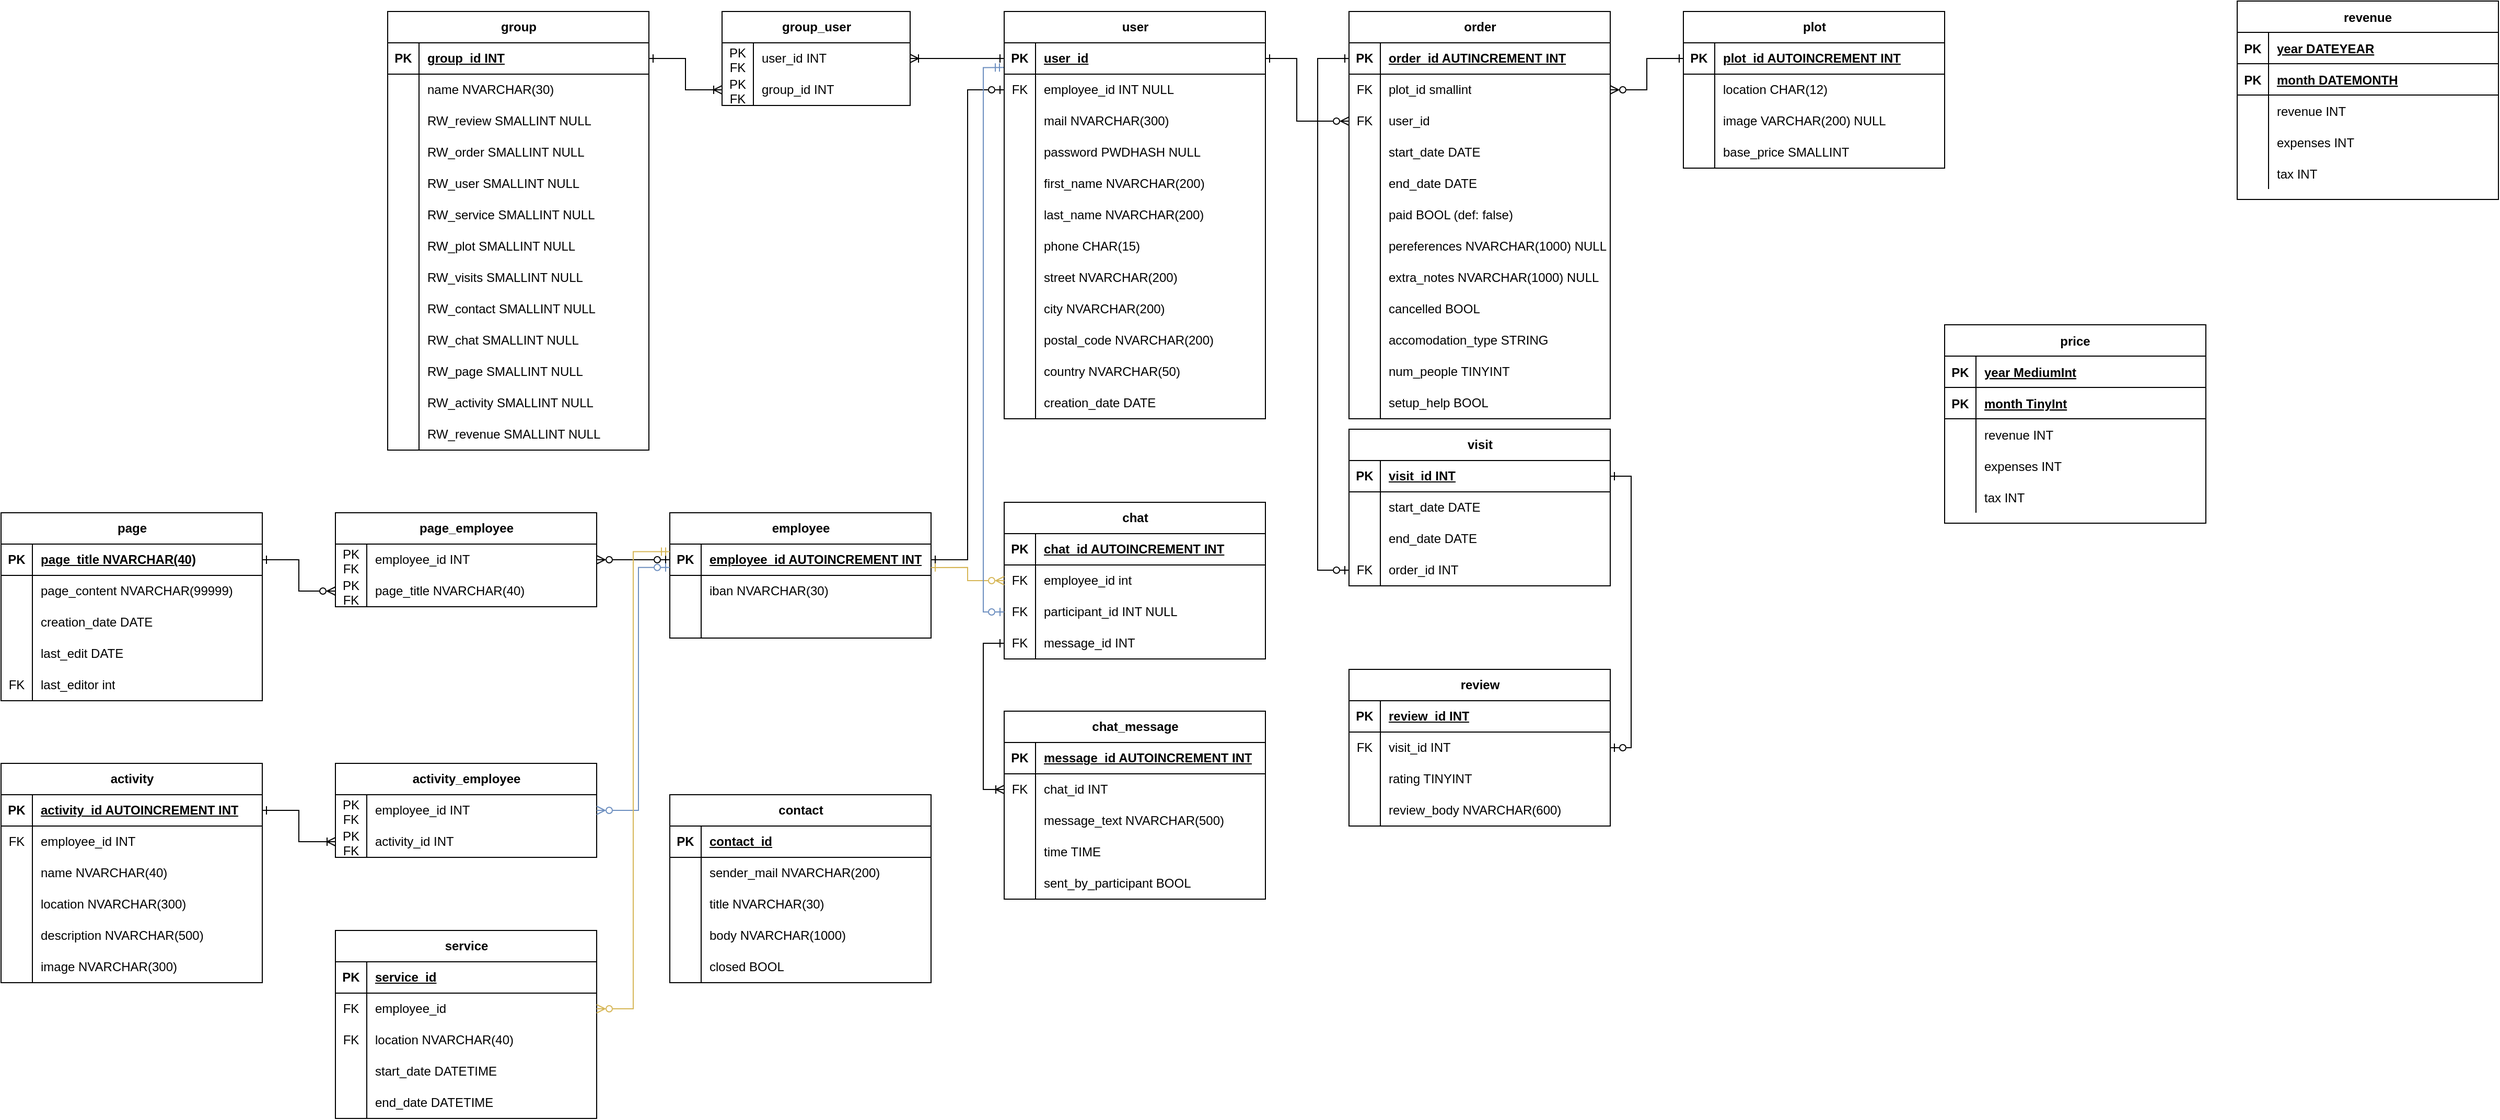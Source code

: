 <mxfile version="22.1.2" type="device">
  <diagram id="R2lEEEUBdFMjLlhIrx00" name="bos-mortuus ERD">
    <mxGraphModel dx="3130" dy="854" grid="1" gridSize="10" guides="1" tooltips="1" connect="1" arrows="1" fold="1" page="1" pageScale="1" pageWidth="850" pageHeight="1100" math="0" shadow="0" extFonts="Permanent Marker^https://fonts.googleapis.com/css?family=Permanent+Marker">
      <root>
        <mxCell id="0" />
        <mxCell id="1" parent="0" />
        <mxCell id="Ri953hY24PAZOJyOgjH8-31" value="user" style="shape=table;startSize=30;container=1;collapsible=1;childLayout=tableLayout;fixedRows=1;rowLines=0;fontStyle=1;align=center;resizeLast=1;html=1;swimlaneFillColor=default;" parent="1" vertex="1">
          <mxGeometry x="-50" y="10" width="250" height="390" as="geometry" />
        </mxCell>
        <mxCell id="Ri953hY24PAZOJyOgjH8-32" value="" style="shape=tableRow;horizontal=0;startSize=0;swimlaneHead=0;swimlaneBody=0;fillColor=none;collapsible=0;dropTarget=0;points=[[0,0.5],[1,0.5]];portConstraint=eastwest;top=0;left=0;right=0;bottom=1;" parent="Ri953hY24PAZOJyOgjH8-31" vertex="1">
          <mxGeometry y="30" width="250" height="30" as="geometry" />
        </mxCell>
        <mxCell id="Ri953hY24PAZOJyOgjH8-33" value="PK" style="shape=partialRectangle;connectable=0;fillColor=none;top=0;left=0;bottom=0;right=0;fontStyle=1;overflow=hidden;whiteSpace=wrap;html=1;" parent="Ri953hY24PAZOJyOgjH8-32" vertex="1">
          <mxGeometry width="30" height="30" as="geometry">
            <mxRectangle width="30" height="30" as="alternateBounds" />
          </mxGeometry>
        </mxCell>
        <mxCell id="Ri953hY24PAZOJyOgjH8-34" value="user_id" style="shape=partialRectangle;connectable=0;fillColor=none;top=0;left=0;bottom=0;right=0;align=left;spacingLeft=6;fontStyle=5;overflow=hidden;whiteSpace=wrap;html=1;" parent="Ri953hY24PAZOJyOgjH8-32" vertex="1">
          <mxGeometry x="30" width="220" height="30" as="geometry">
            <mxRectangle width="220" height="30" as="alternateBounds" />
          </mxGeometry>
        </mxCell>
        <mxCell id="nB_I-Lbk4FiVsWxXxeyk-4" style="shape=tableRow;horizontal=0;startSize=0;swimlaneHead=0;swimlaneBody=0;fillColor=none;collapsible=0;dropTarget=0;points=[[0,0.5],[1,0.5]];portConstraint=eastwest;top=0;left=0;right=0;bottom=0;" parent="Ri953hY24PAZOJyOgjH8-31" vertex="1">
          <mxGeometry y="60" width="250" height="30" as="geometry" />
        </mxCell>
        <mxCell id="nB_I-Lbk4FiVsWxXxeyk-5" value="FK" style="shape=partialRectangle;connectable=0;fillColor=none;top=0;left=0;bottom=0;right=0;editable=1;overflow=hidden;whiteSpace=wrap;html=1;" parent="nB_I-Lbk4FiVsWxXxeyk-4" vertex="1">
          <mxGeometry width="30" height="30" as="geometry">
            <mxRectangle width="30" height="30" as="alternateBounds" />
          </mxGeometry>
        </mxCell>
        <mxCell id="nB_I-Lbk4FiVsWxXxeyk-6" value="employee_id INT NULL" style="shape=partialRectangle;connectable=0;fillColor=none;top=0;left=0;bottom=0;right=0;align=left;spacingLeft=6;overflow=hidden;whiteSpace=wrap;html=1;" parent="nB_I-Lbk4FiVsWxXxeyk-4" vertex="1">
          <mxGeometry x="30" width="220" height="30" as="geometry">
            <mxRectangle width="220" height="30" as="alternateBounds" />
          </mxGeometry>
        </mxCell>
        <mxCell id="Ri953hY24PAZOJyOgjH8-35" value="" style="shape=tableRow;horizontal=0;startSize=0;swimlaneHead=0;swimlaneBody=0;fillColor=none;collapsible=0;dropTarget=0;points=[[0,0.5],[1,0.5]];portConstraint=eastwest;top=0;left=0;right=0;bottom=0;" parent="Ri953hY24PAZOJyOgjH8-31" vertex="1">
          <mxGeometry y="90" width="250" height="30" as="geometry" />
        </mxCell>
        <mxCell id="Ri953hY24PAZOJyOgjH8-36" value="" style="shape=partialRectangle;connectable=0;fillColor=none;top=0;left=0;bottom=0;right=0;editable=1;overflow=hidden;whiteSpace=wrap;html=1;" parent="Ri953hY24PAZOJyOgjH8-35" vertex="1">
          <mxGeometry width="30" height="30" as="geometry">
            <mxRectangle width="30" height="30" as="alternateBounds" />
          </mxGeometry>
        </mxCell>
        <mxCell id="Ri953hY24PAZOJyOgjH8-37" value="mail NVARCHAR(300)" style="shape=partialRectangle;connectable=0;fillColor=none;top=0;left=0;bottom=0;right=0;align=left;spacingLeft=6;overflow=hidden;whiteSpace=wrap;html=1;" parent="Ri953hY24PAZOJyOgjH8-35" vertex="1">
          <mxGeometry x="30" width="220" height="30" as="geometry">
            <mxRectangle width="220" height="30" as="alternateBounds" />
          </mxGeometry>
        </mxCell>
        <mxCell id="8MhJ9BdKotwRkq-QLaAk-57" style="shape=tableRow;horizontal=0;startSize=0;swimlaneHead=0;swimlaneBody=0;fillColor=none;collapsible=0;dropTarget=0;points=[[0,0.5],[1,0.5]];portConstraint=eastwest;top=0;left=0;right=0;bottom=0;" parent="Ri953hY24PAZOJyOgjH8-31" vertex="1">
          <mxGeometry y="120" width="250" height="30" as="geometry" />
        </mxCell>
        <mxCell id="8MhJ9BdKotwRkq-QLaAk-58" style="shape=partialRectangle;connectable=0;fillColor=none;top=0;left=0;bottom=0;right=0;editable=1;overflow=hidden;whiteSpace=wrap;html=1;" parent="8MhJ9BdKotwRkq-QLaAk-57" vertex="1">
          <mxGeometry width="30" height="30" as="geometry">
            <mxRectangle width="30" height="30" as="alternateBounds" />
          </mxGeometry>
        </mxCell>
        <mxCell id="8MhJ9BdKotwRkq-QLaAk-59" value="password PWDHASH NULL" style="shape=partialRectangle;connectable=0;fillColor=none;top=0;left=0;bottom=0;right=0;align=left;spacingLeft=6;overflow=hidden;whiteSpace=wrap;html=1;" parent="8MhJ9BdKotwRkq-QLaAk-57" vertex="1">
          <mxGeometry x="30" width="220" height="30" as="geometry">
            <mxRectangle width="220" height="30" as="alternateBounds" />
          </mxGeometry>
        </mxCell>
        <mxCell id="8MhJ9BdKotwRkq-QLaAk-16" style="shape=tableRow;horizontal=0;startSize=0;swimlaneHead=0;swimlaneBody=0;fillColor=none;collapsible=0;dropTarget=0;points=[[0,0.5],[1,0.5]];portConstraint=eastwest;top=0;left=0;right=0;bottom=0;" parent="Ri953hY24PAZOJyOgjH8-31" vertex="1">
          <mxGeometry y="150" width="250" height="30" as="geometry" />
        </mxCell>
        <mxCell id="8MhJ9BdKotwRkq-QLaAk-17" style="shape=partialRectangle;connectable=0;fillColor=none;top=0;left=0;bottom=0;right=0;editable=1;overflow=hidden;whiteSpace=wrap;html=1;" parent="8MhJ9BdKotwRkq-QLaAk-16" vertex="1">
          <mxGeometry width="30" height="30" as="geometry">
            <mxRectangle width="30" height="30" as="alternateBounds" />
          </mxGeometry>
        </mxCell>
        <mxCell id="8MhJ9BdKotwRkq-QLaAk-18" value="first_name NVARCHAR(200)" style="shape=partialRectangle;connectable=0;fillColor=none;top=0;left=0;bottom=0;right=0;align=left;spacingLeft=6;overflow=hidden;whiteSpace=wrap;html=1;" parent="8MhJ9BdKotwRkq-QLaAk-16" vertex="1">
          <mxGeometry x="30" width="220" height="30" as="geometry">
            <mxRectangle width="220" height="30" as="alternateBounds" />
          </mxGeometry>
        </mxCell>
        <mxCell id="8MhJ9BdKotwRkq-QLaAk-13" style="shape=tableRow;horizontal=0;startSize=0;swimlaneHead=0;swimlaneBody=0;fillColor=none;collapsible=0;dropTarget=0;points=[[0,0.5],[1,0.5]];portConstraint=eastwest;top=0;left=0;right=0;bottom=0;" parent="Ri953hY24PAZOJyOgjH8-31" vertex="1">
          <mxGeometry y="180" width="250" height="30" as="geometry" />
        </mxCell>
        <mxCell id="8MhJ9BdKotwRkq-QLaAk-14" style="shape=partialRectangle;connectable=0;fillColor=none;top=0;left=0;bottom=0;right=0;editable=1;overflow=hidden;whiteSpace=wrap;html=1;" parent="8MhJ9BdKotwRkq-QLaAk-13" vertex="1">
          <mxGeometry width="30" height="30" as="geometry">
            <mxRectangle width="30" height="30" as="alternateBounds" />
          </mxGeometry>
        </mxCell>
        <mxCell id="8MhJ9BdKotwRkq-QLaAk-15" value="last_name NVARCHAR(200)" style="shape=partialRectangle;connectable=0;fillColor=none;top=0;left=0;bottom=0;right=0;align=left;spacingLeft=6;overflow=hidden;whiteSpace=wrap;html=1;" parent="8MhJ9BdKotwRkq-QLaAk-13" vertex="1">
          <mxGeometry x="30" width="220" height="30" as="geometry">
            <mxRectangle width="220" height="30" as="alternateBounds" />
          </mxGeometry>
        </mxCell>
        <mxCell id="Ri953hY24PAZOJyOgjH8-38" value="" style="shape=tableRow;horizontal=0;startSize=0;swimlaneHead=0;swimlaneBody=0;fillColor=none;collapsible=0;dropTarget=0;points=[[0,0.5],[1,0.5]];portConstraint=eastwest;top=0;left=0;right=0;bottom=0;" parent="Ri953hY24PAZOJyOgjH8-31" vertex="1">
          <mxGeometry y="210" width="250" height="30" as="geometry" />
        </mxCell>
        <mxCell id="Ri953hY24PAZOJyOgjH8-39" value="" style="shape=partialRectangle;connectable=0;fillColor=none;top=0;left=0;bottom=0;right=0;editable=1;overflow=hidden;whiteSpace=wrap;html=1;" parent="Ri953hY24PAZOJyOgjH8-38" vertex="1">
          <mxGeometry width="30" height="30" as="geometry">
            <mxRectangle width="30" height="30" as="alternateBounds" />
          </mxGeometry>
        </mxCell>
        <mxCell id="Ri953hY24PAZOJyOgjH8-40" value="phone CHAR(15)&amp;nbsp;" style="shape=partialRectangle;connectable=0;fillColor=none;top=0;left=0;bottom=0;right=0;align=left;spacingLeft=6;overflow=hidden;whiteSpace=wrap;html=1;" parent="Ri953hY24PAZOJyOgjH8-38" vertex="1">
          <mxGeometry x="30" width="220" height="30" as="geometry">
            <mxRectangle width="220" height="30" as="alternateBounds" />
          </mxGeometry>
        </mxCell>
        <mxCell id="Ri953hY24PAZOJyOgjH8-41" value="" style="shape=tableRow;horizontal=0;startSize=0;swimlaneHead=0;swimlaneBody=0;fillColor=none;collapsible=0;dropTarget=0;points=[[0,0.5],[1,0.5]];portConstraint=eastwest;top=0;left=0;right=0;bottom=0;" parent="Ri953hY24PAZOJyOgjH8-31" vertex="1">
          <mxGeometry y="240" width="250" height="30" as="geometry" />
        </mxCell>
        <mxCell id="Ri953hY24PAZOJyOgjH8-42" value="" style="shape=partialRectangle;connectable=0;fillColor=none;top=0;left=0;bottom=0;right=0;editable=1;overflow=hidden;whiteSpace=wrap;html=1;" parent="Ri953hY24PAZOJyOgjH8-41" vertex="1">
          <mxGeometry width="30" height="30" as="geometry">
            <mxRectangle width="30" height="30" as="alternateBounds" />
          </mxGeometry>
        </mxCell>
        <mxCell id="Ri953hY24PAZOJyOgjH8-43" value="street NVARCHAR(200)" style="shape=partialRectangle;connectable=0;fillColor=none;top=0;left=0;bottom=0;right=0;align=left;spacingLeft=6;overflow=hidden;whiteSpace=wrap;html=1;" parent="Ri953hY24PAZOJyOgjH8-41" vertex="1">
          <mxGeometry x="30" width="220" height="30" as="geometry">
            <mxRectangle width="220" height="30" as="alternateBounds" />
          </mxGeometry>
        </mxCell>
        <mxCell id="8MhJ9BdKotwRkq-QLaAk-10" style="shape=tableRow;horizontal=0;startSize=0;swimlaneHead=0;swimlaneBody=0;fillColor=none;collapsible=0;dropTarget=0;points=[[0,0.5],[1,0.5]];portConstraint=eastwest;top=0;left=0;right=0;bottom=0;" parent="Ri953hY24PAZOJyOgjH8-31" vertex="1">
          <mxGeometry y="270" width="250" height="30" as="geometry" />
        </mxCell>
        <mxCell id="8MhJ9BdKotwRkq-QLaAk-11" style="shape=partialRectangle;connectable=0;fillColor=none;top=0;left=0;bottom=0;right=0;editable=1;overflow=hidden;whiteSpace=wrap;html=1;" parent="8MhJ9BdKotwRkq-QLaAk-10" vertex="1">
          <mxGeometry width="30" height="30" as="geometry">
            <mxRectangle width="30" height="30" as="alternateBounds" />
          </mxGeometry>
        </mxCell>
        <mxCell id="8MhJ9BdKotwRkq-QLaAk-12" value="city NVARCHAR(200)" style="shape=partialRectangle;connectable=0;fillColor=none;top=0;left=0;bottom=0;right=0;align=left;spacingLeft=6;overflow=hidden;whiteSpace=wrap;html=1;" parent="8MhJ9BdKotwRkq-QLaAk-10" vertex="1">
          <mxGeometry x="30" width="220" height="30" as="geometry">
            <mxRectangle width="220" height="30" as="alternateBounds" />
          </mxGeometry>
        </mxCell>
        <mxCell id="8MhJ9BdKotwRkq-QLaAk-7" style="shape=tableRow;horizontal=0;startSize=0;swimlaneHead=0;swimlaneBody=0;fillColor=none;collapsible=0;dropTarget=0;points=[[0,0.5],[1,0.5]];portConstraint=eastwest;top=0;left=0;right=0;bottom=0;" parent="Ri953hY24PAZOJyOgjH8-31" vertex="1">
          <mxGeometry y="300" width="250" height="30" as="geometry" />
        </mxCell>
        <mxCell id="8MhJ9BdKotwRkq-QLaAk-8" style="shape=partialRectangle;connectable=0;fillColor=none;top=0;left=0;bottom=0;right=0;editable=1;overflow=hidden;whiteSpace=wrap;html=1;" parent="8MhJ9BdKotwRkq-QLaAk-7" vertex="1">
          <mxGeometry width="30" height="30" as="geometry">
            <mxRectangle width="30" height="30" as="alternateBounds" />
          </mxGeometry>
        </mxCell>
        <mxCell id="8MhJ9BdKotwRkq-QLaAk-9" value="postal_code NVARCHAR(200)" style="shape=partialRectangle;connectable=0;fillColor=none;top=0;left=0;bottom=0;right=0;align=left;spacingLeft=6;overflow=hidden;whiteSpace=wrap;html=1;" parent="8MhJ9BdKotwRkq-QLaAk-7" vertex="1">
          <mxGeometry x="30" width="220" height="30" as="geometry">
            <mxRectangle width="220" height="30" as="alternateBounds" />
          </mxGeometry>
        </mxCell>
        <mxCell id="8MhJ9BdKotwRkq-QLaAk-4" style="shape=tableRow;horizontal=0;startSize=0;swimlaneHead=0;swimlaneBody=0;fillColor=none;collapsible=0;dropTarget=0;points=[[0,0.5],[1,0.5]];portConstraint=eastwest;top=0;left=0;right=0;bottom=0;" parent="Ri953hY24PAZOJyOgjH8-31" vertex="1">
          <mxGeometry y="330" width="250" height="30" as="geometry" />
        </mxCell>
        <mxCell id="8MhJ9BdKotwRkq-QLaAk-5" style="shape=partialRectangle;connectable=0;fillColor=none;top=0;left=0;bottom=0;right=0;editable=1;overflow=hidden;whiteSpace=wrap;html=1;" parent="8MhJ9BdKotwRkq-QLaAk-4" vertex="1">
          <mxGeometry width="30" height="30" as="geometry">
            <mxRectangle width="30" height="30" as="alternateBounds" />
          </mxGeometry>
        </mxCell>
        <mxCell id="8MhJ9BdKotwRkq-QLaAk-6" value="country NVARCHAR(50)" style="shape=partialRectangle;connectable=0;fillColor=none;top=0;left=0;bottom=0;right=0;align=left;spacingLeft=6;overflow=hidden;whiteSpace=wrap;html=1;" parent="8MhJ9BdKotwRkq-QLaAk-4" vertex="1">
          <mxGeometry x="30" width="220" height="30" as="geometry">
            <mxRectangle width="220" height="30" as="alternateBounds" />
          </mxGeometry>
        </mxCell>
        <mxCell id="8MhJ9BdKotwRkq-QLaAk-1" style="shape=tableRow;horizontal=0;startSize=0;swimlaneHead=0;swimlaneBody=0;fillColor=none;collapsible=0;dropTarget=0;points=[[0,0.5],[1,0.5]];portConstraint=eastwest;top=0;left=0;right=0;bottom=0;" parent="Ri953hY24PAZOJyOgjH8-31" vertex="1">
          <mxGeometry y="360" width="250" height="30" as="geometry" />
        </mxCell>
        <mxCell id="8MhJ9BdKotwRkq-QLaAk-2" style="shape=partialRectangle;connectable=0;fillColor=none;top=0;left=0;bottom=0;right=0;editable=1;overflow=hidden;whiteSpace=wrap;html=1;" parent="8MhJ9BdKotwRkq-QLaAk-1" vertex="1">
          <mxGeometry width="30" height="30" as="geometry">
            <mxRectangle width="30" height="30" as="alternateBounds" />
          </mxGeometry>
        </mxCell>
        <mxCell id="8MhJ9BdKotwRkq-QLaAk-3" value="creation_date DATE" style="shape=partialRectangle;connectable=0;fillColor=none;top=0;left=0;bottom=0;right=0;align=left;spacingLeft=6;overflow=hidden;whiteSpace=wrap;html=1;" parent="8MhJ9BdKotwRkq-QLaAk-1" vertex="1">
          <mxGeometry x="30" width="220" height="30" as="geometry">
            <mxRectangle width="220" height="30" as="alternateBounds" />
          </mxGeometry>
        </mxCell>
        <mxCell id="8MhJ9BdKotwRkq-QLaAk-19" value="order" style="shape=table;startSize=30;container=1;collapsible=1;childLayout=tableLayout;fixedRows=1;rowLines=0;fontStyle=1;align=center;resizeLast=1;html=1;swimlaneFillColor=default;" parent="1" vertex="1">
          <mxGeometry x="280" y="10" width="250" height="390" as="geometry" />
        </mxCell>
        <mxCell id="8MhJ9BdKotwRkq-QLaAk-20" value="" style="shape=tableRow;horizontal=0;startSize=0;swimlaneHead=0;swimlaneBody=0;fillColor=none;collapsible=0;dropTarget=0;points=[[0,0.5],[1,0.5]];portConstraint=eastwest;top=0;left=0;right=0;bottom=1;" parent="8MhJ9BdKotwRkq-QLaAk-19" vertex="1">
          <mxGeometry y="30" width="250" height="30" as="geometry" />
        </mxCell>
        <mxCell id="8MhJ9BdKotwRkq-QLaAk-21" value="PK" style="shape=partialRectangle;connectable=0;fillColor=none;top=0;left=0;bottom=0;right=0;fontStyle=1;overflow=hidden;whiteSpace=wrap;html=1;" parent="8MhJ9BdKotwRkq-QLaAk-20" vertex="1">
          <mxGeometry width="30" height="30" as="geometry">
            <mxRectangle width="30" height="30" as="alternateBounds" />
          </mxGeometry>
        </mxCell>
        <mxCell id="8MhJ9BdKotwRkq-QLaAk-22" value="order_id AUTINCREMENT INT" style="shape=partialRectangle;connectable=0;fillColor=none;top=0;left=0;bottom=0;right=0;align=left;spacingLeft=6;fontStyle=5;overflow=hidden;whiteSpace=wrap;html=1;" parent="8MhJ9BdKotwRkq-QLaAk-20" vertex="1">
          <mxGeometry x="30" width="220" height="30" as="geometry">
            <mxRectangle width="220" height="30" as="alternateBounds" />
          </mxGeometry>
        </mxCell>
        <mxCell id="8MhJ9BdKotwRkq-QLaAk-23" value="" style="shape=tableRow;horizontal=0;startSize=0;swimlaneHead=0;swimlaneBody=0;fillColor=none;collapsible=0;dropTarget=0;points=[[0,0.5],[1,0.5]];portConstraint=eastwest;top=0;left=0;right=0;bottom=0;" parent="8MhJ9BdKotwRkq-QLaAk-19" vertex="1">
          <mxGeometry y="60" width="250" height="30" as="geometry" />
        </mxCell>
        <mxCell id="8MhJ9BdKotwRkq-QLaAk-24" value="FK" style="shape=partialRectangle;connectable=0;fillColor=none;top=0;left=0;bottom=0;right=0;editable=1;overflow=hidden;whiteSpace=wrap;html=1;" parent="8MhJ9BdKotwRkq-QLaAk-23" vertex="1">
          <mxGeometry width="30" height="30" as="geometry">
            <mxRectangle width="30" height="30" as="alternateBounds" />
          </mxGeometry>
        </mxCell>
        <mxCell id="8MhJ9BdKotwRkq-QLaAk-25" value="plot_id smallint" style="shape=partialRectangle;connectable=0;fillColor=none;top=0;left=0;bottom=0;right=0;align=left;spacingLeft=6;overflow=hidden;whiteSpace=wrap;html=1;" parent="8MhJ9BdKotwRkq-QLaAk-23" vertex="1">
          <mxGeometry x="30" width="220" height="30" as="geometry">
            <mxRectangle width="220" height="30" as="alternateBounds" />
          </mxGeometry>
        </mxCell>
        <mxCell id="8MhJ9BdKotwRkq-QLaAk-41" style="shape=tableRow;horizontal=0;startSize=0;swimlaneHead=0;swimlaneBody=0;fillColor=none;collapsible=0;dropTarget=0;points=[[0,0.5],[1,0.5]];portConstraint=eastwest;top=0;left=0;right=0;bottom=0;" parent="8MhJ9BdKotwRkq-QLaAk-19" vertex="1">
          <mxGeometry y="90" width="250" height="30" as="geometry" />
        </mxCell>
        <mxCell id="8MhJ9BdKotwRkq-QLaAk-42" value="FK" style="shape=partialRectangle;connectable=0;fillColor=none;top=0;left=0;bottom=0;right=0;editable=1;overflow=hidden;whiteSpace=wrap;html=1;" parent="8MhJ9BdKotwRkq-QLaAk-41" vertex="1">
          <mxGeometry width="30" height="30" as="geometry">
            <mxRectangle width="30" height="30" as="alternateBounds" />
          </mxGeometry>
        </mxCell>
        <mxCell id="8MhJ9BdKotwRkq-QLaAk-43" value="user_id" style="shape=partialRectangle;connectable=0;fillColor=none;top=0;left=0;bottom=0;right=0;align=left;spacingLeft=6;overflow=hidden;whiteSpace=wrap;html=1;" parent="8MhJ9BdKotwRkq-QLaAk-41" vertex="1">
          <mxGeometry x="30" width="220" height="30" as="geometry">
            <mxRectangle width="220" height="30" as="alternateBounds" />
          </mxGeometry>
        </mxCell>
        <mxCell id="8MhJ9BdKotwRkq-QLaAk-26" value="" style="shape=tableRow;horizontal=0;startSize=0;swimlaneHead=0;swimlaneBody=0;fillColor=none;collapsible=0;dropTarget=0;points=[[0,0.5],[1,0.5]];portConstraint=eastwest;top=0;left=0;right=0;bottom=0;" parent="8MhJ9BdKotwRkq-QLaAk-19" vertex="1">
          <mxGeometry y="120" width="250" height="30" as="geometry" />
        </mxCell>
        <mxCell id="8MhJ9BdKotwRkq-QLaAk-27" value="" style="shape=partialRectangle;connectable=0;fillColor=none;top=0;left=0;bottom=0;right=0;editable=1;overflow=hidden;whiteSpace=wrap;html=1;" parent="8MhJ9BdKotwRkq-QLaAk-26" vertex="1">
          <mxGeometry width="30" height="30" as="geometry">
            <mxRectangle width="30" height="30" as="alternateBounds" />
          </mxGeometry>
        </mxCell>
        <mxCell id="8MhJ9BdKotwRkq-QLaAk-28" value="start_date DATE" style="shape=partialRectangle;connectable=0;fillColor=none;top=0;left=0;bottom=0;right=0;align=left;spacingLeft=6;overflow=hidden;whiteSpace=wrap;html=1;" parent="8MhJ9BdKotwRkq-QLaAk-26" vertex="1">
          <mxGeometry x="30" width="220" height="30" as="geometry">
            <mxRectangle width="220" height="30" as="alternateBounds" />
          </mxGeometry>
        </mxCell>
        <mxCell id="8MhJ9BdKotwRkq-QLaAk-29" value="" style="shape=tableRow;horizontal=0;startSize=0;swimlaneHead=0;swimlaneBody=0;fillColor=none;collapsible=0;dropTarget=0;points=[[0,0.5],[1,0.5]];portConstraint=eastwest;top=0;left=0;right=0;bottom=0;" parent="8MhJ9BdKotwRkq-QLaAk-19" vertex="1">
          <mxGeometry y="150" width="250" height="30" as="geometry" />
        </mxCell>
        <mxCell id="8MhJ9BdKotwRkq-QLaAk-30" value="" style="shape=partialRectangle;connectable=0;fillColor=none;top=0;left=0;bottom=0;right=0;editable=1;overflow=hidden;whiteSpace=wrap;html=1;" parent="8MhJ9BdKotwRkq-QLaAk-29" vertex="1">
          <mxGeometry width="30" height="30" as="geometry">
            <mxRectangle width="30" height="30" as="alternateBounds" />
          </mxGeometry>
        </mxCell>
        <mxCell id="8MhJ9BdKotwRkq-QLaAk-31" value="end_date DATE" style="shape=partialRectangle;connectable=0;fillColor=none;top=0;left=0;bottom=0;right=0;align=left;spacingLeft=6;overflow=hidden;whiteSpace=wrap;html=1;" parent="8MhJ9BdKotwRkq-QLaAk-29" vertex="1">
          <mxGeometry x="30" width="220" height="30" as="geometry">
            <mxRectangle width="220" height="30" as="alternateBounds" />
          </mxGeometry>
        </mxCell>
        <mxCell id="8MhJ9BdKotwRkq-QLaAk-38" style="shape=tableRow;horizontal=0;startSize=0;swimlaneHead=0;swimlaneBody=0;fillColor=none;collapsible=0;dropTarget=0;points=[[0,0.5],[1,0.5]];portConstraint=eastwest;top=0;left=0;right=0;bottom=0;" parent="8MhJ9BdKotwRkq-QLaAk-19" vertex="1">
          <mxGeometry y="180" width="250" height="30" as="geometry" />
        </mxCell>
        <mxCell id="8MhJ9BdKotwRkq-QLaAk-39" style="shape=partialRectangle;connectable=0;fillColor=none;top=0;left=0;bottom=0;right=0;editable=1;overflow=hidden;whiteSpace=wrap;html=1;" parent="8MhJ9BdKotwRkq-QLaAk-38" vertex="1">
          <mxGeometry width="30" height="30" as="geometry">
            <mxRectangle width="30" height="30" as="alternateBounds" />
          </mxGeometry>
        </mxCell>
        <mxCell id="8MhJ9BdKotwRkq-QLaAk-40" value="paid BOOL (def: false)" style="shape=partialRectangle;connectable=0;fillColor=none;top=0;left=0;bottom=0;right=0;align=left;spacingLeft=6;overflow=hidden;whiteSpace=wrap;html=1;" parent="8MhJ9BdKotwRkq-QLaAk-38" vertex="1">
          <mxGeometry x="30" width="220" height="30" as="geometry">
            <mxRectangle width="220" height="30" as="alternateBounds" />
          </mxGeometry>
        </mxCell>
        <mxCell id="8MhJ9BdKotwRkq-QLaAk-35" style="shape=tableRow;horizontal=0;startSize=0;swimlaneHead=0;swimlaneBody=0;fillColor=none;collapsible=0;dropTarget=0;points=[[0,0.5],[1,0.5]];portConstraint=eastwest;top=0;left=0;right=0;bottom=0;" parent="8MhJ9BdKotwRkq-QLaAk-19" vertex="1">
          <mxGeometry y="210" width="250" height="30" as="geometry" />
        </mxCell>
        <mxCell id="8MhJ9BdKotwRkq-QLaAk-36" style="shape=partialRectangle;connectable=0;fillColor=none;top=0;left=0;bottom=0;right=0;editable=1;overflow=hidden;whiteSpace=wrap;html=1;" parent="8MhJ9BdKotwRkq-QLaAk-35" vertex="1">
          <mxGeometry width="30" height="30" as="geometry">
            <mxRectangle width="30" height="30" as="alternateBounds" />
          </mxGeometry>
        </mxCell>
        <mxCell id="8MhJ9BdKotwRkq-QLaAk-37" value="pereferences NVARCHAR(1000) NULL" style="shape=partialRectangle;connectable=0;fillColor=none;top=0;left=0;bottom=0;right=0;align=left;spacingLeft=6;overflow=hidden;whiteSpace=wrap;html=1;" parent="8MhJ9BdKotwRkq-QLaAk-35" vertex="1">
          <mxGeometry x="30" width="220" height="30" as="geometry">
            <mxRectangle width="220" height="30" as="alternateBounds" />
          </mxGeometry>
        </mxCell>
        <mxCell id="8MhJ9BdKotwRkq-QLaAk-32" style="shape=tableRow;horizontal=0;startSize=0;swimlaneHead=0;swimlaneBody=0;fillColor=none;collapsible=0;dropTarget=0;points=[[0,0.5],[1,0.5]];portConstraint=eastwest;top=0;left=0;right=0;bottom=0;" parent="8MhJ9BdKotwRkq-QLaAk-19" vertex="1">
          <mxGeometry y="240" width="250" height="30" as="geometry" />
        </mxCell>
        <mxCell id="8MhJ9BdKotwRkq-QLaAk-33" style="shape=partialRectangle;connectable=0;fillColor=none;top=0;left=0;bottom=0;right=0;editable=1;overflow=hidden;whiteSpace=wrap;html=1;" parent="8MhJ9BdKotwRkq-QLaAk-32" vertex="1">
          <mxGeometry width="30" height="30" as="geometry">
            <mxRectangle width="30" height="30" as="alternateBounds" />
          </mxGeometry>
        </mxCell>
        <mxCell id="8MhJ9BdKotwRkq-QLaAk-34" value="extra_notes NVARCHAR(1000) NULL" style="shape=partialRectangle;connectable=0;fillColor=none;top=0;left=0;bottom=0;right=0;align=left;spacingLeft=6;overflow=hidden;whiteSpace=wrap;html=1;" parent="8MhJ9BdKotwRkq-QLaAk-32" vertex="1">
          <mxGeometry x="30" width="220" height="30" as="geometry">
            <mxRectangle width="220" height="30" as="alternateBounds" />
          </mxGeometry>
        </mxCell>
        <mxCell id="8MhJ9BdKotwRkq-QLaAk-323" style="shape=tableRow;horizontal=0;startSize=0;swimlaneHead=0;swimlaneBody=0;fillColor=none;collapsible=0;dropTarget=0;points=[[0,0.5],[1,0.5]];portConstraint=eastwest;top=0;left=0;right=0;bottom=0;" parent="8MhJ9BdKotwRkq-QLaAk-19" vertex="1">
          <mxGeometry y="270" width="250" height="30" as="geometry" />
        </mxCell>
        <mxCell id="8MhJ9BdKotwRkq-QLaAk-324" style="shape=partialRectangle;connectable=0;fillColor=none;top=0;left=0;bottom=0;right=0;editable=1;overflow=hidden;whiteSpace=wrap;html=1;" parent="8MhJ9BdKotwRkq-QLaAk-323" vertex="1">
          <mxGeometry width="30" height="30" as="geometry">
            <mxRectangle width="30" height="30" as="alternateBounds" />
          </mxGeometry>
        </mxCell>
        <mxCell id="8MhJ9BdKotwRkq-QLaAk-325" value="cancelled BOOL" style="shape=partialRectangle;connectable=0;fillColor=none;top=0;left=0;bottom=0;right=0;align=left;spacingLeft=6;overflow=hidden;whiteSpace=wrap;html=1;" parent="8MhJ9BdKotwRkq-QLaAk-323" vertex="1">
          <mxGeometry x="30" width="220" height="30" as="geometry">
            <mxRectangle width="220" height="30" as="alternateBounds" />
          </mxGeometry>
        </mxCell>
        <mxCell id="0dkKHU4nmVGJHFOwOEnh-10" style="shape=tableRow;horizontal=0;startSize=0;swimlaneHead=0;swimlaneBody=0;fillColor=none;collapsible=0;dropTarget=0;points=[[0,0.5],[1,0.5]];portConstraint=eastwest;top=0;left=0;right=0;bottom=0;" vertex="1" parent="8MhJ9BdKotwRkq-QLaAk-19">
          <mxGeometry y="300" width="250" height="30" as="geometry" />
        </mxCell>
        <mxCell id="0dkKHU4nmVGJHFOwOEnh-11" style="shape=partialRectangle;connectable=0;fillColor=none;top=0;left=0;bottom=0;right=0;editable=1;overflow=hidden;whiteSpace=wrap;html=1;" vertex="1" parent="0dkKHU4nmVGJHFOwOEnh-10">
          <mxGeometry width="30" height="30" as="geometry">
            <mxRectangle width="30" height="30" as="alternateBounds" />
          </mxGeometry>
        </mxCell>
        <mxCell id="0dkKHU4nmVGJHFOwOEnh-12" value="accomodation_type STRING" style="shape=partialRectangle;connectable=0;fillColor=none;top=0;left=0;bottom=0;right=0;align=left;spacingLeft=6;overflow=hidden;whiteSpace=wrap;html=1;" vertex="1" parent="0dkKHU4nmVGJHFOwOEnh-10">
          <mxGeometry x="30" width="220" height="30" as="geometry">
            <mxRectangle width="220" height="30" as="alternateBounds" />
          </mxGeometry>
        </mxCell>
        <mxCell id="0dkKHU4nmVGJHFOwOEnh-13" style="shape=tableRow;horizontal=0;startSize=0;swimlaneHead=0;swimlaneBody=0;fillColor=none;collapsible=0;dropTarget=0;points=[[0,0.5],[1,0.5]];portConstraint=eastwest;top=0;left=0;right=0;bottom=0;" vertex="1" parent="8MhJ9BdKotwRkq-QLaAk-19">
          <mxGeometry y="330" width="250" height="30" as="geometry" />
        </mxCell>
        <mxCell id="0dkKHU4nmVGJHFOwOEnh-14" style="shape=partialRectangle;connectable=0;fillColor=none;top=0;left=0;bottom=0;right=0;editable=1;overflow=hidden;whiteSpace=wrap;html=1;" vertex="1" parent="0dkKHU4nmVGJHFOwOEnh-13">
          <mxGeometry width="30" height="30" as="geometry">
            <mxRectangle width="30" height="30" as="alternateBounds" />
          </mxGeometry>
        </mxCell>
        <mxCell id="0dkKHU4nmVGJHFOwOEnh-15" value="num_people TINYINT" style="shape=partialRectangle;connectable=0;fillColor=none;top=0;left=0;bottom=0;right=0;align=left;spacingLeft=6;overflow=hidden;whiteSpace=wrap;html=1;" vertex="1" parent="0dkKHU4nmVGJHFOwOEnh-13">
          <mxGeometry x="30" width="220" height="30" as="geometry">
            <mxRectangle width="220" height="30" as="alternateBounds" />
          </mxGeometry>
        </mxCell>
        <mxCell id="0dkKHU4nmVGJHFOwOEnh-16" style="shape=tableRow;horizontal=0;startSize=0;swimlaneHead=0;swimlaneBody=0;fillColor=none;collapsible=0;dropTarget=0;points=[[0,0.5],[1,0.5]];portConstraint=eastwest;top=0;left=0;right=0;bottom=0;" vertex="1" parent="8MhJ9BdKotwRkq-QLaAk-19">
          <mxGeometry y="360" width="250" height="30" as="geometry" />
        </mxCell>
        <mxCell id="0dkKHU4nmVGJHFOwOEnh-17" style="shape=partialRectangle;connectable=0;fillColor=none;top=0;left=0;bottom=0;right=0;editable=1;overflow=hidden;whiteSpace=wrap;html=1;" vertex="1" parent="0dkKHU4nmVGJHFOwOEnh-16">
          <mxGeometry width="30" height="30" as="geometry">
            <mxRectangle width="30" height="30" as="alternateBounds" />
          </mxGeometry>
        </mxCell>
        <mxCell id="0dkKHU4nmVGJHFOwOEnh-18" value="setup_help BOOL" style="shape=partialRectangle;connectable=0;fillColor=none;top=0;left=0;bottom=0;right=0;align=left;spacingLeft=6;overflow=hidden;whiteSpace=wrap;html=1;" vertex="1" parent="0dkKHU4nmVGJHFOwOEnh-16">
          <mxGeometry x="30" width="220" height="30" as="geometry">
            <mxRectangle width="220" height="30" as="alternateBounds" />
          </mxGeometry>
        </mxCell>
        <mxCell id="8MhJ9BdKotwRkq-QLaAk-44" value="employee" style="shape=table;startSize=30;container=1;collapsible=1;childLayout=tableLayout;fixedRows=1;rowLines=0;fontStyle=1;align=center;resizeLast=1;html=1;swimlaneFillColor=default;" parent="1" vertex="1">
          <mxGeometry x="-370" y="490" width="250" height="120" as="geometry" />
        </mxCell>
        <mxCell id="8MhJ9BdKotwRkq-QLaAk-45" value="" style="shape=tableRow;horizontal=0;startSize=0;swimlaneHead=0;swimlaneBody=0;fillColor=none;collapsible=0;dropTarget=0;points=[[0,0.5],[1,0.5]];portConstraint=eastwest;top=0;left=0;right=0;bottom=1;" parent="8MhJ9BdKotwRkq-QLaAk-44" vertex="1">
          <mxGeometry y="30" width="250" height="30" as="geometry" />
        </mxCell>
        <mxCell id="8MhJ9BdKotwRkq-QLaAk-46" value="PK" style="shape=partialRectangle;connectable=0;fillColor=none;top=0;left=0;bottom=0;right=0;fontStyle=1;overflow=hidden;whiteSpace=wrap;html=1;" parent="8MhJ9BdKotwRkq-QLaAk-45" vertex="1">
          <mxGeometry width="30" height="30" as="geometry">
            <mxRectangle width="30" height="30" as="alternateBounds" />
          </mxGeometry>
        </mxCell>
        <mxCell id="8MhJ9BdKotwRkq-QLaAk-47" value="employee_id AUTOINCREMENT INT" style="shape=partialRectangle;connectable=0;fillColor=none;top=0;left=0;bottom=0;right=0;align=left;spacingLeft=6;fontStyle=5;overflow=hidden;whiteSpace=wrap;html=1;" parent="8MhJ9BdKotwRkq-QLaAk-45" vertex="1">
          <mxGeometry x="30" width="220" height="30" as="geometry">
            <mxRectangle width="220" height="30" as="alternateBounds" />
          </mxGeometry>
        </mxCell>
        <mxCell id="8MhJ9BdKotwRkq-QLaAk-63" style="shape=tableRow;horizontal=0;startSize=0;swimlaneHead=0;swimlaneBody=0;fillColor=none;collapsible=0;dropTarget=0;points=[[0,0.5],[1,0.5]];portConstraint=eastwest;top=0;left=0;right=0;bottom=0;" parent="8MhJ9BdKotwRkq-QLaAk-44" vertex="1">
          <mxGeometry y="60" width="250" height="30" as="geometry" />
        </mxCell>
        <mxCell id="8MhJ9BdKotwRkq-QLaAk-64" style="shape=partialRectangle;connectable=0;fillColor=none;top=0;left=0;bottom=0;right=0;editable=1;overflow=hidden;whiteSpace=wrap;html=1;" parent="8MhJ9BdKotwRkq-QLaAk-63" vertex="1">
          <mxGeometry width="30" height="30" as="geometry">
            <mxRectangle width="30" height="30" as="alternateBounds" />
          </mxGeometry>
        </mxCell>
        <mxCell id="8MhJ9BdKotwRkq-QLaAk-65" value="iban NVARCHAR(30)" style="shape=partialRectangle;connectable=0;fillColor=none;top=0;left=0;bottom=0;right=0;align=left;spacingLeft=6;overflow=hidden;whiteSpace=wrap;html=1;" parent="8MhJ9BdKotwRkq-QLaAk-63" vertex="1">
          <mxGeometry x="30" width="220" height="30" as="geometry">
            <mxRectangle width="220" height="30" as="alternateBounds" />
          </mxGeometry>
        </mxCell>
        <mxCell id="nB_I-Lbk4FiVsWxXxeyk-8" style="shape=tableRow;horizontal=0;startSize=0;swimlaneHead=0;swimlaneBody=0;fillColor=none;collapsible=0;dropTarget=0;points=[[0,0.5],[1,0.5]];portConstraint=eastwest;top=0;left=0;right=0;bottom=0;" parent="8MhJ9BdKotwRkq-QLaAk-44" vertex="1">
          <mxGeometry y="90" width="250" height="30" as="geometry" />
        </mxCell>
        <mxCell id="nB_I-Lbk4FiVsWxXxeyk-9" style="shape=partialRectangle;connectable=0;fillColor=none;top=0;left=0;bottom=0;right=0;editable=1;overflow=hidden;whiteSpace=wrap;html=1;" parent="nB_I-Lbk4FiVsWxXxeyk-8" vertex="1">
          <mxGeometry width="30" height="30" as="geometry">
            <mxRectangle width="30" height="30" as="alternateBounds" />
          </mxGeometry>
        </mxCell>
        <mxCell id="nB_I-Lbk4FiVsWxXxeyk-10" style="shape=partialRectangle;connectable=0;fillColor=none;top=0;left=0;bottom=0;right=0;align=left;spacingLeft=6;overflow=hidden;whiteSpace=wrap;html=1;" parent="nB_I-Lbk4FiVsWxXxeyk-8" vertex="1">
          <mxGeometry x="30" width="220" height="30" as="geometry">
            <mxRectangle width="220" height="30" as="alternateBounds" />
          </mxGeometry>
        </mxCell>
        <mxCell id="8MhJ9BdKotwRkq-QLaAk-84" value="plot" style="shape=table;startSize=30;container=1;collapsible=1;childLayout=tableLayout;fixedRows=1;rowLines=0;fontStyle=1;align=center;resizeLast=1;html=1;swimlaneFillColor=default;" parent="1" vertex="1">
          <mxGeometry x="600" y="10" width="250" height="150" as="geometry" />
        </mxCell>
        <mxCell id="8MhJ9BdKotwRkq-QLaAk-85" value="" style="shape=tableRow;horizontal=0;startSize=0;swimlaneHead=0;swimlaneBody=0;fillColor=none;collapsible=0;dropTarget=0;points=[[0,0.5],[1,0.5]];portConstraint=eastwest;top=0;left=0;right=0;bottom=1;" parent="8MhJ9BdKotwRkq-QLaAk-84" vertex="1">
          <mxGeometry y="30" width="250" height="30" as="geometry" />
        </mxCell>
        <mxCell id="8MhJ9BdKotwRkq-QLaAk-86" value="PK" style="shape=partialRectangle;connectable=0;fillColor=none;top=0;left=0;bottom=0;right=0;fontStyle=1;overflow=hidden;whiteSpace=wrap;html=1;" parent="8MhJ9BdKotwRkq-QLaAk-85" vertex="1">
          <mxGeometry width="30" height="30" as="geometry">
            <mxRectangle width="30" height="30" as="alternateBounds" />
          </mxGeometry>
        </mxCell>
        <mxCell id="8MhJ9BdKotwRkq-QLaAk-87" value="plot_id AUTOINCREMENT INT" style="shape=partialRectangle;connectable=0;fillColor=none;top=0;left=0;bottom=0;right=0;align=left;spacingLeft=6;fontStyle=5;overflow=hidden;whiteSpace=wrap;html=1;" parent="8MhJ9BdKotwRkq-QLaAk-85" vertex="1">
          <mxGeometry x="30" width="220" height="30" as="geometry">
            <mxRectangle width="220" height="30" as="alternateBounds" />
          </mxGeometry>
        </mxCell>
        <mxCell id="8MhJ9BdKotwRkq-QLaAk-88" value="" style="shape=tableRow;horizontal=0;startSize=0;swimlaneHead=0;swimlaneBody=0;fillColor=none;collapsible=0;dropTarget=0;points=[[0,0.5],[1,0.5]];portConstraint=eastwest;top=0;left=0;right=0;bottom=0;" parent="8MhJ9BdKotwRkq-QLaAk-84" vertex="1">
          <mxGeometry y="60" width="250" height="30" as="geometry" />
        </mxCell>
        <mxCell id="8MhJ9BdKotwRkq-QLaAk-89" value="" style="shape=partialRectangle;connectable=0;fillColor=none;top=0;left=0;bottom=0;right=0;editable=1;overflow=hidden;whiteSpace=wrap;html=1;" parent="8MhJ9BdKotwRkq-QLaAk-88" vertex="1">
          <mxGeometry width="30" height="30" as="geometry">
            <mxRectangle width="30" height="30" as="alternateBounds" />
          </mxGeometry>
        </mxCell>
        <mxCell id="8MhJ9BdKotwRkq-QLaAk-90" value="location CHAR(12)" style="shape=partialRectangle;connectable=0;fillColor=none;top=0;left=0;bottom=0;right=0;align=left;spacingLeft=6;overflow=hidden;whiteSpace=wrap;html=1;" parent="8MhJ9BdKotwRkq-QLaAk-88" vertex="1">
          <mxGeometry x="30" width="220" height="30" as="geometry">
            <mxRectangle width="220" height="30" as="alternateBounds" />
          </mxGeometry>
        </mxCell>
        <mxCell id="8MhJ9BdKotwRkq-QLaAk-91" value="" style="shape=tableRow;horizontal=0;startSize=0;swimlaneHead=0;swimlaneBody=0;fillColor=none;collapsible=0;dropTarget=0;points=[[0,0.5],[1,0.5]];portConstraint=eastwest;top=0;left=0;right=0;bottom=0;" parent="8MhJ9BdKotwRkq-QLaAk-84" vertex="1">
          <mxGeometry y="90" width="250" height="30" as="geometry" />
        </mxCell>
        <mxCell id="8MhJ9BdKotwRkq-QLaAk-92" value="" style="shape=partialRectangle;connectable=0;fillColor=none;top=0;left=0;bottom=0;right=0;editable=1;overflow=hidden;whiteSpace=wrap;html=1;" parent="8MhJ9BdKotwRkq-QLaAk-91" vertex="1">
          <mxGeometry width="30" height="30" as="geometry">
            <mxRectangle width="30" height="30" as="alternateBounds" />
          </mxGeometry>
        </mxCell>
        <mxCell id="8MhJ9BdKotwRkq-QLaAk-93" value="image VARCHAR(200) NULL" style="shape=partialRectangle;connectable=0;fillColor=none;top=0;left=0;bottom=0;right=0;align=left;spacingLeft=6;overflow=hidden;whiteSpace=wrap;html=1;" parent="8MhJ9BdKotwRkq-QLaAk-91" vertex="1">
          <mxGeometry x="30" width="220" height="30" as="geometry">
            <mxRectangle width="220" height="30" as="alternateBounds" />
          </mxGeometry>
        </mxCell>
        <mxCell id="8MhJ9BdKotwRkq-QLaAk-94" value="" style="shape=tableRow;horizontal=0;startSize=0;swimlaneHead=0;swimlaneBody=0;fillColor=none;collapsible=0;dropTarget=0;points=[[0,0.5],[1,0.5]];portConstraint=eastwest;top=0;left=0;right=0;bottom=0;" parent="8MhJ9BdKotwRkq-QLaAk-84" vertex="1">
          <mxGeometry y="120" width="250" height="30" as="geometry" />
        </mxCell>
        <mxCell id="8MhJ9BdKotwRkq-QLaAk-95" value="" style="shape=partialRectangle;connectable=0;fillColor=none;top=0;left=0;bottom=0;right=0;editable=1;overflow=hidden;whiteSpace=wrap;html=1;" parent="8MhJ9BdKotwRkq-QLaAk-94" vertex="1">
          <mxGeometry width="30" height="30" as="geometry">
            <mxRectangle width="30" height="30" as="alternateBounds" />
          </mxGeometry>
        </mxCell>
        <mxCell id="8MhJ9BdKotwRkq-QLaAk-96" value="base_price SMALLINT" style="shape=partialRectangle;connectable=0;fillColor=none;top=0;left=0;bottom=0;right=0;align=left;spacingLeft=6;overflow=hidden;whiteSpace=wrap;html=1;" parent="8MhJ9BdKotwRkq-QLaAk-94" vertex="1">
          <mxGeometry x="30" width="220" height="30" as="geometry">
            <mxRectangle width="220" height="30" as="alternateBounds" />
          </mxGeometry>
        </mxCell>
        <mxCell id="8MhJ9BdKotwRkq-QLaAk-99" value="group&lt;br&gt;" style="shape=table;startSize=30;container=1;collapsible=1;childLayout=tableLayout;fixedRows=1;rowLines=0;fontStyle=1;align=center;resizeLast=1;html=1;swimlaneFillColor=default;" parent="1" vertex="1">
          <mxGeometry x="-640" y="10" width="250" height="420" as="geometry" />
        </mxCell>
        <mxCell id="8MhJ9BdKotwRkq-QLaAk-112" style="shape=tableRow;horizontal=0;startSize=0;swimlaneHead=0;swimlaneBody=0;fillColor=none;collapsible=0;dropTarget=0;points=[[0,0.5],[1,0.5]];portConstraint=eastwest;top=0;left=0;right=0;bottom=1;" parent="8MhJ9BdKotwRkq-QLaAk-99" vertex="1">
          <mxGeometry y="30" width="250" height="30" as="geometry" />
        </mxCell>
        <mxCell id="8MhJ9BdKotwRkq-QLaAk-113" value="PK" style="shape=partialRectangle;connectable=0;fillColor=none;top=0;left=0;bottom=0;right=0;fontStyle=1;overflow=hidden;whiteSpace=wrap;html=1;" parent="8MhJ9BdKotwRkq-QLaAk-112" vertex="1">
          <mxGeometry width="30" height="30" as="geometry">
            <mxRectangle width="30" height="30" as="alternateBounds" />
          </mxGeometry>
        </mxCell>
        <mxCell id="8MhJ9BdKotwRkq-QLaAk-114" value="group_id INT" style="shape=partialRectangle;connectable=0;fillColor=none;top=0;left=0;bottom=0;right=0;align=left;spacingLeft=6;fontStyle=5;overflow=hidden;whiteSpace=wrap;html=1;" parent="8MhJ9BdKotwRkq-QLaAk-112" vertex="1">
          <mxGeometry x="30" width="220" height="30" as="geometry">
            <mxRectangle width="220" height="30" as="alternateBounds" />
          </mxGeometry>
        </mxCell>
        <mxCell id="8MhJ9BdKotwRkq-QLaAk-329" style="shape=tableRow;horizontal=0;startSize=0;swimlaneHead=0;swimlaneBody=0;fillColor=none;collapsible=0;dropTarget=0;points=[[0,0.5],[1,0.5]];portConstraint=eastwest;top=0;left=0;right=0;bottom=0;" parent="8MhJ9BdKotwRkq-QLaAk-99" vertex="1">
          <mxGeometry y="60" width="250" height="30" as="geometry" />
        </mxCell>
        <mxCell id="8MhJ9BdKotwRkq-QLaAk-330" style="shape=partialRectangle;connectable=0;fillColor=none;top=0;left=0;bottom=0;right=0;editable=1;overflow=hidden;whiteSpace=wrap;html=1;" parent="8MhJ9BdKotwRkq-QLaAk-329" vertex="1">
          <mxGeometry width="30" height="30" as="geometry">
            <mxRectangle width="30" height="30" as="alternateBounds" />
          </mxGeometry>
        </mxCell>
        <mxCell id="8MhJ9BdKotwRkq-QLaAk-331" value="name NVARCHAR(30)" style="shape=partialRectangle;connectable=0;fillColor=none;top=0;left=0;bottom=0;right=0;align=left;spacingLeft=6;overflow=hidden;whiteSpace=wrap;html=1;" parent="8MhJ9BdKotwRkq-QLaAk-329" vertex="1">
          <mxGeometry x="30" width="220" height="30" as="geometry">
            <mxRectangle width="220" height="30" as="alternateBounds" />
          </mxGeometry>
        </mxCell>
        <mxCell id="8MhJ9BdKotwRkq-QLaAk-103" value="" style="shape=tableRow;horizontal=0;startSize=0;swimlaneHead=0;swimlaneBody=0;fillColor=none;collapsible=0;dropTarget=0;points=[[0,0.5],[1,0.5]];portConstraint=eastwest;top=0;left=0;right=0;bottom=0;" parent="8MhJ9BdKotwRkq-QLaAk-99" vertex="1">
          <mxGeometry y="90" width="250" height="30" as="geometry" />
        </mxCell>
        <mxCell id="8MhJ9BdKotwRkq-QLaAk-104" value="" style="shape=partialRectangle;connectable=0;fillColor=none;top=0;left=0;bottom=0;right=0;editable=1;overflow=hidden;whiteSpace=wrap;html=1;" parent="8MhJ9BdKotwRkq-QLaAk-103" vertex="1">
          <mxGeometry width="30" height="30" as="geometry">
            <mxRectangle width="30" height="30" as="alternateBounds" />
          </mxGeometry>
        </mxCell>
        <mxCell id="8MhJ9BdKotwRkq-QLaAk-105" value="RW_review SMALLINT NULL" style="shape=partialRectangle;connectable=0;fillColor=none;top=0;left=0;bottom=0;right=0;align=left;spacingLeft=6;overflow=hidden;whiteSpace=wrap;html=1;" parent="8MhJ9BdKotwRkq-QLaAk-103" vertex="1">
          <mxGeometry x="30" width="220" height="30" as="geometry">
            <mxRectangle width="220" height="30" as="alternateBounds" />
          </mxGeometry>
        </mxCell>
        <mxCell id="8MhJ9BdKotwRkq-QLaAk-106" value="" style="shape=tableRow;horizontal=0;startSize=0;swimlaneHead=0;swimlaneBody=0;fillColor=none;collapsible=0;dropTarget=0;points=[[0,0.5],[1,0.5]];portConstraint=eastwest;top=0;left=0;right=0;bottom=0;" parent="8MhJ9BdKotwRkq-QLaAk-99" vertex="1">
          <mxGeometry y="120" width="250" height="30" as="geometry" />
        </mxCell>
        <mxCell id="8MhJ9BdKotwRkq-QLaAk-107" value="" style="shape=partialRectangle;connectable=0;fillColor=none;top=0;left=0;bottom=0;right=0;editable=1;overflow=hidden;whiteSpace=wrap;html=1;" parent="8MhJ9BdKotwRkq-QLaAk-106" vertex="1">
          <mxGeometry width="30" height="30" as="geometry">
            <mxRectangle width="30" height="30" as="alternateBounds" />
          </mxGeometry>
        </mxCell>
        <mxCell id="8MhJ9BdKotwRkq-QLaAk-108" value="RW_order SMALLINT NULL" style="shape=partialRectangle;connectable=0;fillColor=none;top=0;left=0;bottom=0;right=0;align=left;spacingLeft=6;overflow=hidden;whiteSpace=wrap;html=1;" parent="8MhJ9BdKotwRkq-QLaAk-106" vertex="1">
          <mxGeometry x="30" width="220" height="30" as="geometry">
            <mxRectangle width="220" height="30" as="alternateBounds" />
          </mxGeometry>
        </mxCell>
        <mxCell id="8MhJ9BdKotwRkq-QLaAk-109" value="" style="shape=tableRow;horizontal=0;startSize=0;swimlaneHead=0;swimlaneBody=0;fillColor=none;collapsible=0;dropTarget=0;points=[[0,0.5],[1,0.5]];portConstraint=eastwest;top=0;left=0;right=0;bottom=0;" parent="8MhJ9BdKotwRkq-QLaAk-99" vertex="1">
          <mxGeometry y="150" width="250" height="30" as="geometry" />
        </mxCell>
        <mxCell id="8MhJ9BdKotwRkq-QLaAk-110" value="" style="shape=partialRectangle;connectable=0;fillColor=none;top=0;left=0;bottom=0;right=0;editable=1;overflow=hidden;whiteSpace=wrap;html=1;" parent="8MhJ9BdKotwRkq-QLaAk-109" vertex="1">
          <mxGeometry width="30" height="30" as="geometry">
            <mxRectangle width="30" height="30" as="alternateBounds" />
          </mxGeometry>
        </mxCell>
        <mxCell id="8MhJ9BdKotwRkq-QLaAk-111" value="RW_user SMALLINT NULL" style="shape=partialRectangle;connectable=0;fillColor=none;top=0;left=0;bottom=0;right=0;align=left;spacingLeft=6;overflow=hidden;whiteSpace=wrap;html=1;" parent="8MhJ9BdKotwRkq-QLaAk-109" vertex="1">
          <mxGeometry x="30" width="220" height="30" as="geometry">
            <mxRectangle width="220" height="30" as="alternateBounds" />
          </mxGeometry>
        </mxCell>
        <mxCell id="8MhJ9BdKotwRkq-QLaAk-182" style="shape=tableRow;horizontal=0;startSize=0;swimlaneHead=0;swimlaneBody=0;fillColor=none;collapsible=0;dropTarget=0;points=[[0,0.5],[1,0.5]];portConstraint=eastwest;top=0;left=0;right=0;bottom=0;" parent="8MhJ9BdKotwRkq-QLaAk-99" vertex="1">
          <mxGeometry y="180" width="250" height="30" as="geometry" />
        </mxCell>
        <mxCell id="8MhJ9BdKotwRkq-QLaAk-183" style="shape=partialRectangle;connectable=0;fillColor=none;top=0;left=0;bottom=0;right=0;editable=1;overflow=hidden;whiteSpace=wrap;html=1;" parent="8MhJ9BdKotwRkq-QLaAk-182" vertex="1">
          <mxGeometry width="30" height="30" as="geometry">
            <mxRectangle width="30" height="30" as="alternateBounds" />
          </mxGeometry>
        </mxCell>
        <mxCell id="8MhJ9BdKotwRkq-QLaAk-184" value="RW_service SMALLINT NULL" style="shape=partialRectangle;connectable=0;fillColor=none;top=0;left=0;bottom=0;right=0;align=left;spacingLeft=6;overflow=hidden;whiteSpace=wrap;html=1;" parent="8MhJ9BdKotwRkq-QLaAk-182" vertex="1">
          <mxGeometry x="30" width="220" height="30" as="geometry">
            <mxRectangle width="220" height="30" as="alternateBounds" />
          </mxGeometry>
        </mxCell>
        <mxCell id="8MhJ9BdKotwRkq-QLaAk-179" style="shape=tableRow;horizontal=0;startSize=0;swimlaneHead=0;swimlaneBody=0;fillColor=none;collapsible=0;dropTarget=0;points=[[0,0.5],[1,0.5]];portConstraint=eastwest;top=0;left=0;right=0;bottom=0;" parent="8MhJ9BdKotwRkq-QLaAk-99" vertex="1">
          <mxGeometry y="210" width="250" height="30" as="geometry" />
        </mxCell>
        <mxCell id="8MhJ9BdKotwRkq-QLaAk-180" style="shape=partialRectangle;connectable=0;fillColor=none;top=0;left=0;bottom=0;right=0;editable=1;overflow=hidden;whiteSpace=wrap;html=1;" parent="8MhJ9BdKotwRkq-QLaAk-179" vertex="1">
          <mxGeometry width="30" height="30" as="geometry">
            <mxRectangle width="30" height="30" as="alternateBounds" />
          </mxGeometry>
        </mxCell>
        <mxCell id="8MhJ9BdKotwRkq-QLaAk-181" value="RW_plot SMALLINT NULL" style="shape=partialRectangle;connectable=0;fillColor=none;top=0;left=0;bottom=0;right=0;align=left;spacingLeft=6;overflow=hidden;whiteSpace=wrap;html=1;" parent="8MhJ9BdKotwRkq-QLaAk-179" vertex="1">
          <mxGeometry x="30" width="220" height="30" as="geometry">
            <mxRectangle width="220" height="30" as="alternateBounds" />
          </mxGeometry>
        </mxCell>
        <mxCell id="8MhJ9BdKotwRkq-QLaAk-176" style="shape=tableRow;horizontal=0;startSize=0;swimlaneHead=0;swimlaneBody=0;fillColor=none;collapsible=0;dropTarget=0;points=[[0,0.5],[1,0.5]];portConstraint=eastwest;top=0;left=0;right=0;bottom=0;" parent="8MhJ9BdKotwRkq-QLaAk-99" vertex="1">
          <mxGeometry y="240" width="250" height="30" as="geometry" />
        </mxCell>
        <mxCell id="8MhJ9BdKotwRkq-QLaAk-177" style="shape=partialRectangle;connectable=0;fillColor=none;top=0;left=0;bottom=0;right=0;editable=1;overflow=hidden;whiteSpace=wrap;html=1;" parent="8MhJ9BdKotwRkq-QLaAk-176" vertex="1">
          <mxGeometry width="30" height="30" as="geometry">
            <mxRectangle width="30" height="30" as="alternateBounds" />
          </mxGeometry>
        </mxCell>
        <mxCell id="8MhJ9BdKotwRkq-QLaAk-178" value="RW_visits SMALLINT NULL" style="shape=partialRectangle;connectable=0;fillColor=none;top=0;left=0;bottom=0;right=0;align=left;spacingLeft=6;overflow=hidden;whiteSpace=wrap;html=1;" parent="8MhJ9BdKotwRkq-QLaAk-176" vertex="1">
          <mxGeometry x="30" width="220" height="30" as="geometry">
            <mxRectangle width="220" height="30" as="alternateBounds" />
          </mxGeometry>
        </mxCell>
        <mxCell id="8MhJ9BdKotwRkq-QLaAk-173" style="shape=tableRow;horizontal=0;startSize=0;swimlaneHead=0;swimlaneBody=0;fillColor=none;collapsible=0;dropTarget=0;points=[[0,0.5],[1,0.5]];portConstraint=eastwest;top=0;left=0;right=0;bottom=0;" parent="8MhJ9BdKotwRkq-QLaAk-99" vertex="1">
          <mxGeometry y="270" width="250" height="30" as="geometry" />
        </mxCell>
        <mxCell id="8MhJ9BdKotwRkq-QLaAk-174" style="shape=partialRectangle;connectable=0;fillColor=none;top=0;left=0;bottom=0;right=0;editable=1;overflow=hidden;whiteSpace=wrap;html=1;" parent="8MhJ9BdKotwRkq-QLaAk-173" vertex="1">
          <mxGeometry width="30" height="30" as="geometry">
            <mxRectangle width="30" height="30" as="alternateBounds" />
          </mxGeometry>
        </mxCell>
        <mxCell id="8MhJ9BdKotwRkq-QLaAk-175" value="RW_contact SMALLINT NULL" style="shape=partialRectangle;connectable=0;fillColor=none;top=0;left=0;bottom=0;right=0;align=left;spacingLeft=6;overflow=hidden;whiteSpace=wrap;html=1;" parent="8MhJ9BdKotwRkq-QLaAk-173" vertex="1">
          <mxGeometry x="30" width="220" height="30" as="geometry">
            <mxRectangle width="220" height="30" as="alternateBounds" />
          </mxGeometry>
        </mxCell>
        <mxCell id="8MhJ9BdKotwRkq-QLaAk-170" style="shape=tableRow;horizontal=0;startSize=0;swimlaneHead=0;swimlaneBody=0;fillColor=none;collapsible=0;dropTarget=0;points=[[0,0.5],[1,0.5]];portConstraint=eastwest;top=0;left=0;right=0;bottom=0;" parent="8MhJ9BdKotwRkq-QLaAk-99" vertex="1">
          <mxGeometry y="300" width="250" height="30" as="geometry" />
        </mxCell>
        <mxCell id="8MhJ9BdKotwRkq-QLaAk-171" style="shape=partialRectangle;connectable=0;fillColor=none;top=0;left=0;bottom=0;right=0;editable=1;overflow=hidden;whiteSpace=wrap;html=1;" parent="8MhJ9BdKotwRkq-QLaAk-170" vertex="1">
          <mxGeometry width="30" height="30" as="geometry">
            <mxRectangle width="30" height="30" as="alternateBounds" />
          </mxGeometry>
        </mxCell>
        <mxCell id="8MhJ9BdKotwRkq-QLaAk-172" value="RW_chat SMALLINT NULL" style="shape=partialRectangle;connectable=0;fillColor=none;top=0;left=0;bottom=0;right=0;align=left;spacingLeft=6;overflow=hidden;whiteSpace=wrap;html=1;" parent="8MhJ9BdKotwRkq-QLaAk-170" vertex="1">
          <mxGeometry x="30" width="220" height="30" as="geometry">
            <mxRectangle width="220" height="30" as="alternateBounds" />
          </mxGeometry>
        </mxCell>
        <mxCell id="8MhJ9BdKotwRkq-QLaAk-167" style="shape=tableRow;horizontal=0;startSize=0;swimlaneHead=0;swimlaneBody=0;fillColor=none;collapsible=0;dropTarget=0;points=[[0,0.5],[1,0.5]];portConstraint=eastwest;top=0;left=0;right=0;bottom=0;" parent="8MhJ9BdKotwRkq-QLaAk-99" vertex="1">
          <mxGeometry y="330" width="250" height="30" as="geometry" />
        </mxCell>
        <mxCell id="8MhJ9BdKotwRkq-QLaAk-168" style="shape=partialRectangle;connectable=0;fillColor=none;top=0;left=0;bottom=0;right=0;editable=1;overflow=hidden;whiteSpace=wrap;html=1;" parent="8MhJ9BdKotwRkq-QLaAk-167" vertex="1">
          <mxGeometry width="30" height="30" as="geometry">
            <mxRectangle width="30" height="30" as="alternateBounds" />
          </mxGeometry>
        </mxCell>
        <mxCell id="8MhJ9BdKotwRkq-QLaAk-169" value="RW_page SMALLINT NULL" style="shape=partialRectangle;connectable=0;fillColor=none;top=0;left=0;bottom=0;right=0;align=left;spacingLeft=6;overflow=hidden;whiteSpace=wrap;html=1;" parent="8MhJ9BdKotwRkq-QLaAk-167" vertex="1">
          <mxGeometry x="30" width="220" height="30" as="geometry">
            <mxRectangle width="220" height="30" as="alternateBounds" />
          </mxGeometry>
        </mxCell>
        <mxCell id="8MhJ9BdKotwRkq-QLaAk-164" style="shape=tableRow;horizontal=0;startSize=0;swimlaneHead=0;swimlaneBody=0;fillColor=none;collapsible=0;dropTarget=0;points=[[0,0.5],[1,0.5]];portConstraint=eastwest;top=0;left=0;right=0;bottom=0;" parent="8MhJ9BdKotwRkq-QLaAk-99" vertex="1">
          <mxGeometry y="360" width="250" height="30" as="geometry" />
        </mxCell>
        <mxCell id="8MhJ9BdKotwRkq-QLaAk-165" style="shape=partialRectangle;connectable=0;fillColor=none;top=0;left=0;bottom=0;right=0;editable=1;overflow=hidden;whiteSpace=wrap;html=1;" parent="8MhJ9BdKotwRkq-QLaAk-164" vertex="1">
          <mxGeometry width="30" height="30" as="geometry">
            <mxRectangle width="30" height="30" as="alternateBounds" />
          </mxGeometry>
        </mxCell>
        <mxCell id="8MhJ9BdKotwRkq-QLaAk-166" value="RW_activity SMALLINT NULL" style="shape=partialRectangle;connectable=0;fillColor=none;top=0;left=0;bottom=0;right=0;align=left;spacingLeft=6;overflow=hidden;whiteSpace=wrap;html=1;" parent="8MhJ9BdKotwRkq-QLaAk-164" vertex="1">
          <mxGeometry x="30" width="220" height="30" as="geometry">
            <mxRectangle width="220" height="30" as="alternateBounds" />
          </mxGeometry>
        </mxCell>
        <mxCell id="8MhJ9BdKotwRkq-QLaAk-161" style="shape=tableRow;horizontal=0;startSize=0;swimlaneHead=0;swimlaneBody=0;fillColor=none;collapsible=0;dropTarget=0;points=[[0,0.5],[1,0.5]];portConstraint=eastwest;top=0;left=0;right=0;bottom=0;" parent="8MhJ9BdKotwRkq-QLaAk-99" vertex="1">
          <mxGeometry y="390" width="250" height="30" as="geometry" />
        </mxCell>
        <mxCell id="8MhJ9BdKotwRkq-QLaAk-162" style="shape=partialRectangle;connectable=0;fillColor=none;top=0;left=0;bottom=0;right=0;editable=1;overflow=hidden;whiteSpace=wrap;html=1;" parent="8MhJ9BdKotwRkq-QLaAk-161" vertex="1">
          <mxGeometry width="30" height="30" as="geometry">
            <mxRectangle width="30" height="30" as="alternateBounds" />
          </mxGeometry>
        </mxCell>
        <mxCell id="8MhJ9BdKotwRkq-QLaAk-163" value="RW_revenue SMALLINT NULL" style="shape=partialRectangle;connectable=0;fillColor=none;top=0;left=0;bottom=0;right=0;align=left;spacingLeft=6;overflow=hidden;whiteSpace=wrap;html=1;" parent="8MhJ9BdKotwRkq-QLaAk-161" vertex="1">
          <mxGeometry x="30" width="220" height="30" as="geometry">
            <mxRectangle width="220" height="30" as="alternateBounds" />
          </mxGeometry>
        </mxCell>
        <mxCell id="8MhJ9BdKotwRkq-QLaAk-188" style="edgeStyle=orthogonalEdgeStyle;rounded=0;orthogonalLoop=1;jettySize=auto;html=1;exitX=1;exitY=0.5;exitDx=0;exitDy=0;entryX=0;entryY=0.5;entryDx=0;entryDy=0;startArrow=ERzeroToMany;startFill=0;endArrow=ERone;endFill=0;" parent="1" source="8MhJ9BdKotwRkq-QLaAk-23" target="8MhJ9BdKotwRkq-QLaAk-85" edge="1">
          <mxGeometry relative="1" as="geometry" />
        </mxCell>
        <mxCell id="8MhJ9BdKotwRkq-QLaAk-190" style="edgeStyle=orthogonalEdgeStyle;rounded=0;orthogonalLoop=1;jettySize=auto;html=1;exitX=0;exitY=0.5;exitDx=0;exitDy=0;entryX=1;entryY=0.5;entryDx=0;entryDy=0;endArrow=ERone;endFill=0;startArrow=ERoneToMany;startFill=0;" parent="1" source="sBtqUxI4ziQXibFjIA_l-8" target="8MhJ9BdKotwRkq-QLaAk-112" edge="1">
          <mxGeometry relative="1" as="geometry" />
        </mxCell>
        <mxCell id="8MhJ9BdKotwRkq-QLaAk-195" value="review" style="shape=table;startSize=30;container=1;collapsible=1;childLayout=tableLayout;fixedRows=1;rowLines=0;fontStyle=1;align=center;resizeLast=1;html=1;swimlaneFillColor=default;" parent="1" vertex="1">
          <mxGeometry x="280" y="640" width="250" height="150" as="geometry" />
        </mxCell>
        <mxCell id="8MhJ9BdKotwRkq-QLaAk-196" value="" style="shape=tableRow;horizontal=0;startSize=0;swimlaneHead=0;swimlaneBody=0;fillColor=none;collapsible=0;dropTarget=0;points=[[0,0.5],[1,0.5]];portConstraint=eastwest;top=0;left=0;right=0;bottom=1;" parent="8MhJ9BdKotwRkq-QLaAk-195" vertex="1">
          <mxGeometry y="30" width="250" height="30" as="geometry" />
        </mxCell>
        <mxCell id="8MhJ9BdKotwRkq-QLaAk-197" value="PK" style="shape=partialRectangle;connectable=0;fillColor=none;top=0;left=0;bottom=0;right=0;fontStyle=1;overflow=hidden;whiteSpace=wrap;html=1;" parent="8MhJ9BdKotwRkq-QLaAk-196" vertex="1">
          <mxGeometry width="30" height="30" as="geometry">
            <mxRectangle width="30" height="30" as="alternateBounds" />
          </mxGeometry>
        </mxCell>
        <mxCell id="8MhJ9BdKotwRkq-QLaAk-198" value="review_id INT" style="shape=partialRectangle;connectable=0;fillColor=none;top=0;left=0;bottom=0;right=0;align=left;spacingLeft=6;fontStyle=5;overflow=hidden;whiteSpace=wrap;html=1;" parent="8MhJ9BdKotwRkq-QLaAk-196" vertex="1">
          <mxGeometry x="30" width="220" height="30" as="geometry">
            <mxRectangle width="220" height="30" as="alternateBounds" />
          </mxGeometry>
        </mxCell>
        <mxCell id="8MhJ9BdKotwRkq-QLaAk-199" value="" style="shape=tableRow;horizontal=0;startSize=0;swimlaneHead=0;swimlaneBody=0;fillColor=none;collapsible=0;dropTarget=0;points=[[0,0.5],[1,0.5]];portConstraint=eastwest;top=0;left=0;right=0;bottom=0;" parent="8MhJ9BdKotwRkq-QLaAk-195" vertex="1">
          <mxGeometry y="60" width="250" height="30" as="geometry" />
        </mxCell>
        <mxCell id="8MhJ9BdKotwRkq-QLaAk-200" value="FK" style="shape=partialRectangle;connectable=0;fillColor=none;top=0;left=0;bottom=0;right=0;editable=1;overflow=hidden;whiteSpace=wrap;html=1;" parent="8MhJ9BdKotwRkq-QLaAk-199" vertex="1">
          <mxGeometry width="30" height="30" as="geometry">
            <mxRectangle width="30" height="30" as="alternateBounds" />
          </mxGeometry>
        </mxCell>
        <mxCell id="8MhJ9BdKotwRkq-QLaAk-201" value="visit_id INT" style="shape=partialRectangle;connectable=0;fillColor=none;top=0;left=0;bottom=0;right=0;align=left;spacingLeft=6;overflow=hidden;whiteSpace=wrap;html=1;" parent="8MhJ9BdKotwRkq-QLaAk-199" vertex="1">
          <mxGeometry x="30" width="220" height="30" as="geometry">
            <mxRectangle width="220" height="30" as="alternateBounds" />
          </mxGeometry>
        </mxCell>
        <mxCell id="8MhJ9BdKotwRkq-QLaAk-202" value="" style="shape=tableRow;horizontal=0;startSize=0;swimlaneHead=0;swimlaneBody=0;fillColor=none;collapsible=0;dropTarget=0;points=[[0,0.5],[1,0.5]];portConstraint=eastwest;top=0;left=0;right=0;bottom=0;" parent="8MhJ9BdKotwRkq-QLaAk-195" vertex="1">
          <mxGeometry y="90" width="250" height="30" as="geometry" />
        </mxCell>
        <mxCell id="8MhJ9BdKotwRkq-QLaAk-203" value="" style="shape=partialRectangle;connectable=0;fillColor=none;top=0;left=0;bottom=0;right=0;editable=1;overflow=hidden;whiteSpace=wrap;html=1;" parent="8MhJ9BdKotwRkq-QLaAk-202" vertex="1">
          <mxGeometry width="30" height="30" as="geometry">
            <mxRectangle width="30" height="30" as="alternateBounds" />
          </mxGeometry>
        </mxCell>
        <mxCell id="8MhJ9BdKotwRkq-QLaAk-204" value="rating TINYINT" style="shape=partialRectangle;connectable=0;fillColor=none;top=0;left=0;bottom=0;right=0;align=left;spacingLeft=6;overflow=hidden;whiteSpace=wrap;html=1;" parent="8MhJ9BdKotwRkq-QLaAk-202" vertex="1">
          <mxGeometry x="30" width="220" height="30" as="geometry">
            <mxRectangle width="220" height="30" as="alternateBounds" />
          </mxGeometry>
        </mxCell>
        <mxCell id="8MhJ9BdKotwRkq-QLaAk-205" value="" style="shape=tableRow;horizontal=0;startSize=0;swimlaneHead=0;swimlaneBody=0;fillColor=none;collapsible=0;dropTarget=0;points=[[0,0.5],[1,0.5]];portConstraint=eastwest;top=0;left=0;right=0;bottom=0;" parent="8MhJ9BdKotwRkq-QLaAk-195" vertex="1">
          <mxGeometry y="120" width="250" height="30" as="geometry" />
        </mxCell>
        <mxCell id="8MhJ9BdKotwRkq-QLaAk-206" value="" style="shape=partialRectangle;connectable=0;fillColor=none;top=0;left=0;bottom=0;right=0;editable=1;overflow=hidden;whiteSpace=wrap;html=1;" parent="8MhJ9BdKotwRkq-QLaAk-205" vertex="1">
          <mxGeometry width="30" height="30" as="geometry">
            <mxRectangle width="30" height="30" as="alternateBounds" />
          </mxGeometry>
        </mxCell>
        <mxCell id="8MhJ9BdKotwRkq-QLaAk-207" value="review_body NVARCHAR(600)" style="shape=partialRectangle;connectable=0;fillColor=none;top=0;left=0;bottom=0;right=0;align=left;spacingLeft=6;overflow=hidden;whiteSpace=wrap;html=1;" parent="8MhJ9BdKotwRkq-QLaAk-205" vertex="1">
          <mxGeometry x="30" width="220" height="30" as="geometry">
            <mxRectangle width="220" height="30" as="alternateBounds" />
          </mxGeometry>
        </mxCell>
        <mxCell id="8MhJ9BdKotwRkq-QLaAk-208" value="service" style="shape=table;startSize=30;container=1;collapsible=1;childLayout=tableLayout;fixedRows=1;rowLines=0;fontStyle=1;align=center;resizeLast=1;html=1;swimlaneFillColor=default;" parent="1" vertex="1">
          <mxGeometry x="-690" y="890" width="250" height="180" as="geometry" />
        </mxCell>
        <mxCell id="8MhJ9BdKotwRkq-QLaAk-209" value="" style="shape=tableRow;horizontal=0;startSize=0;swimlaneHead=0;swimlaneBody=0;fillColor=none;collapsible=0;dropTarget=0;points=[[0,0.5],[1,0.5]];portConstraint=eastwest;top=0;left=0;right=0;bottom=1;" parent="8MhJ9BdKotwRkq-QLaAk-208" vertex="1">
          <mxGeometry y="30" width="250" height="30" as="geometry" />
        </mxCell>
        <mxCell id="8MhJ9BdKotwRkq-QLaAk-210" value="PK" style="shape=partialRectangle;connectable=0;fillColor=none;top=0;left=0;bottom=0;right=0;fontStyle=1;overflow=hidden;whiteSpace=wrap;html=1;" parent="8MhJ9BdKotwRkq-QLaAk-209" vertex="1">
          <mxGeometry width="30" height="30" as="geometry">
            <mxRectangle width="30" height="30" as="alternateBounds" />
          </mxGeometry>
        </mxCell>
        <mxCell id="8MhJ9BdKotwRkq-QLaAk-211" value="service_id" style="shape=partialRectangle;connectable=0;fillColor=none;top=0;left=0;bottom=0;right=0;align=left;spacingLeft=6;fontStyle=5;overflow=hidden;whiteSpace=wrap;html=1;" parent="8MhJ9BdKotwRkq-QLaAk-209" vertex="1">
          <mxGeometry x="30" width="220" height="30" as="geometry">
            <mxRectangle width="220" height="30" as="alternateBounds" />
          </mxGeometry>
        </mxCell>
        <mxCell id="QMngc1-aduC38W4s6gc3-21" style="shape=tableRow;horizontal=0;startSize=0;swimlaneHead=0;swimlaneBody=0;fillColor=none;collapsible=0;dropTarget=0;points=[[0,0.5],[1,0.5]];portConstraint=eastwest;top=0;left=0;right=0;bottom=0;" parent="8MhJ9BdKotwRkq-QLaAk-208" vertex="1">
          <mxGeometry y="60" width="250" height="30" as="geometry" />
        </mxCell>
        <mxCell id="QMngc1-aduC38W4s6gc3-22" value="FK" style="shape=partialRectangle;connectable=0;fillColor=none;top=0;left=0;bottom=0;right=0;editable=1;overflow=hidden;whiteSpace=wrap;html=1;" parent="QMngc1-aduC38W4s6gc3-21" vertex="1">
          <mxGeometry width="30" height="30" as="geometry">
            <mxRectangle width="30" height="30" as="alternateBounds" />
          </mxGeometry>
        </mxCell>
        <mxCell id="QMngc1-aduC38W4s6gc3-23" value="employee_id" style="shape=partialRectangle;connectable=0;fillColor=none;top=0;left=0;bottom=0;right=0;align=left;spacingLeft=6;overflow=hidden;whiteSpace=wrap;html=1;" parent="QMngc1-aduC38W4s6gc3-21" vertex="1">
          <mxGeometry x="30" width="220" height="30" as="geometry">
            <mxRectangle width="220" height="30" as="alternateBounds" />
          </mxGeometry>
        </mxCell>
        <mxCell id="8MhJ9BdKotwRkq-QLaAk-212" value="" style="shape=tableRow;horizontal=0;startSize=0;swimlaneHead=0;swimlaneBody=0;fillColor=none;collapsible=0;dropTarget=0;points=[[0,0.5],[1,0.5]];portConstraint=eastwest;top=0;left=0;right=0;bottom=0;" parent="8MhJ9BdKotwRkq-QLaAk-208" vertex="1">
          <mxGeometry y="90" width="250" height="30" as="geometry" />
        </mxCell>
        <mxCell id="8MhJ9BdKotwRkq-QLaAk-213" value="FK" style="shape=partialRectangle;connectable=0;fillColor=none;top=0;left=0;bottom=0;right=0;editable=1;overflow=hidden;whiteSpace=wrap;html=1;" parent="8MhJ9BdKotwRkq-QLaAk-212" vertex="1">
          <mxGeometry width="30" height="30" as="geometry">
            <mxRectangle width="30" height="30" as="alternateBounds" />
          </mxGeometry>
        </mxCell>
        <mxCell id="8MhJ9BdKotwRkq-QLaAk-214" value="location NVARCHAR(40)" style="shape=partialRectangle;connectable=0;fillColor=none;top=0;left=0;bottom=0;right=0;align=left;spacingLeft=6;overflow=hidden;whiteSpace=wrap;html=1;" parent="8MhJ9BdKotwRkq-QLaAk-212" vertex="1">
          <mxGeometry x="30" width="220" height="30" as="geometry">
            <mxRectangle width="220" height="30" as="alternateBounds" />
          </mxGeometry>
        </mxCell>
        <mxCell id="8MhJ9BdKotwRkq-QLaAk-215" value="" style="shape=tableRow;horizontal=0;startSize=0;swimlaneHead=0;swimlaneBody=0;fillColor=none;collapsible=0;dropTarget=0;points=[[0,0.5],[1,0.5]];portConstraint=eastwest;top=0;left=0;right=0;bottom=0;" parent="8MhJ9BdKotwRkq-QLaAk-208" vertex="1">
          <mxGeometry y="120" width="250" height="30" as="geometry" />
        </mxCell>
        <mxCell id="8MhJ9BdKotwRkq-QLaAk-216" value="" style="shape=partialRectangle;connectable=0;fillColor=none;top=0;left=0;bottom=0;right=0;editable=1;overflow=hidden;whiteSpace=wrap;html=1;" parent="8MhJ9BdKotwRkq-QLaAk-215" vertex="1">
          <mxGeometry width="30" height="30" as="geometry">
            <mxRectangle width="30" height="30" as="alternateBounds" />
          </mxGeometry>
        </mxCell>
        <mxCell id="8MhJ9BdKotwRkq-QLaAk-217" value="start_date DATETIME" style="shape=partialRectangle;connectable=0;fillColor=none;top=0;left=0;bottom=0;right=0;align=left;spacingLeft=6;overflow=hidden;whiteSpace=wrap;html=1;" parent="8MhJ9BdKotwRkq-QLaAk-215" vertex="1">
          <mxGeometry x="30" width="220" height="30" as="geometry">
            <mxRectangle width="220" height="30" as="alternateBounds" />
          </mxGeometry>
        </mxCell>
        <mxCell id="8MhJ9BdKotwRkq-QLaAk-218" value="" style="shape=tableRow;horizontal=0;startSize=0;swimlaneHead=0;swimlaneBody=0;fillColor=none;collapsible=0;dropTarget=0;points=[[0,0.5],[1,0.5]];portConstraint=eastwest;top=0;left=0;right=0;bottom=0;" parent="8MhJ9BdKotwRkq-QLaAk-208" vertex="1">
          <mxGeometry y="150" width="250" height="30" as="geometry" />
        </mxCell>
        <mxCell id="8MhJ9BdKotwRkq-QLaAk-219" value="" style="shape=partialRectangle;connectable=0;fillColor=none;top=0;left=0;bottom=0;right=0;editable=1;overflow=hidden;whiteSpace=wrap;html=1;" parent="8MhJ9BdKotwRkq-QLaAk-218" vertex="1">
          <mxGeometry width="30" height="30" as="geometry">
            <mxRectangle width="30" height="30" as="alternateBounds" />
          </mxGeometry>
        </mxCell>
        <mxCell id="8MhJ9BdKotwRkq-QLaAk-220" value="end_date DATETIME" style="shape=partialRectangle;connectable=0;fillColor=none;top=0;left=0;bottom=0;right=0;align=left;spacingLeft=6;overflow=hidden;whiteSpace=wrap;html=1;" parent="8MhJ9BdKotwRkq-QLaAk-218" vertex="1">
          <mxGeometry x="30" width="220" height="30" as="geometry">
            <mxRectangle width="220" height="30" as="alternateBounds" />
          </mxGeometry>
        </mxCell>
        <mxCell id="8MhJ9BdKotwRkq-QLaAk-221" value="visit" style="shape=table;startSize=30;container=1;collapsible=1;childLayout=tableLayout;fixedRows=1;rowLines=0;fontStyle=1;align=center;resizeLast=1;html=1;swimlaneFillColor=default;" parent="1" vertex="1">
          <mxGeometry x="280" y="410" width="250" height="150" as="geometry" />
        </mxCell>
        <mxCell id="8MhJ9BdKotwRkq-QLaAk-222" value="" style="shape=tableRow;horizontal=0;startSize=0;swimlaneHead=0;swimlaneBody=0;fillColor=none;collapsible=0;dropTarget=0;points=[[0,0.5],[1,0.5]];portConstraint=eastwest;top=0;left=0;right=0;bottom=1;" parent="8MhJ9BdKotwRkq-QLaAk-221" vertex="1">
          <mxGeometry y="30" width="250" height="30" as="geometry" />
        </mxCell>
        <mxCell id="8MhJ9BdKotwRkq-QLaAk-223" value="PK" style="shape=partialRectangle;connectable=0;fillColor=none;top=0;left=0;bottom=0;right=0;fontStyle=1;overflow=hidden;whiteSpace=wrap;html=1;" parent="8MhJ9BdKotwRkq-QLaAk-222" vertex="1">
          <mxGeometry width="30" height="30" as="geometry">
            <mxRectangle width="30" height="30" as="alternateBounds" />
          </mxGeometry>
        </mxCell>
        <mxCell id="8MhJ9BdKotwRkq-QLaAk-224" value="visit_id INT" style="shape=partialRectangle;connectable=0;fillColor=none;top=0;left=0;bottom=0;right=0;align=left;spacingLeft=6;fontStyle=5;overflow=hidden;whiteSpace=wrap;html=1;" parent="8MhJ9BdKotwRkq-QLaAk-222" vertex="1">
          <mxGeometry x="30" width="220" height="30" as="geometry">
            <mxRectangle width="220" height="30" as="alternateBounds" />
          </mxGeometry>
        </mxCell>
        <mxCell id="8MhJ9BdKotwRkq-QLaAk-225" value="" style="shape=tableRow;horizontal=0;startSize=0;swimlaneHead=0;swimlaneBody=0;fillColor=none;collapsible=0;dropTarget=0;points=[[0,0.5],[1,0.5]];portConstraint=eastwest;top=0;left=0;right=0;bottom=0;" parent="8MhJ9BdKotwRkq-QLaAk-221" vertex="1">
          <mxGeometry y="60" width="250" height="30" as="geometry" />
        </mxCell>
        <mxCell id="8MhJ9BdKotwRkq-QLaAk-226" value="" style="shape=partialRectangle;connectable=0;fillColor=none;top=0;left=0;bottom=0;right=0;editable=1;overflow=hidden;whiteSpace=wrap;html=1;" parent="8MhJ9BdKotwRkq-QLaAk-225" vertex="1">
          <mxGeometry width="30" height="30" as="geometry">
            <mxRectangle width="30" height="30" as="alternateBounds" />
          </mxGeometry>
        </mxCell>
        <mxCell id="8MhJ9BdKotwRkq-QLaAk-227" value="start_date DATE" style="shape=partialRectangle;connectable=0;fillColor=none;top=0;left=0;bottom=0;right=0;align=left;spacingLeft=6;overflow=hidden;whiteSpace=wrap;html=1;" parent="8MhJ9BdKotwRkq-QLaAk-225" vertex="1">
          <mxGeometry x="30" width="220" height="30" as="geometry">
            <mxRectangle width="220" height="30" as="alternateBounds" />
          </mxGeometry>
        </mxCell>
        <mxCell id="8MhJ9BdKotwRkq-QLaAk-228" value="" style="shape=tableRow;horizontal=0;startSize=0;swimlaneHead=0;swimlaneBody=0;fillColor=none;collapsible=0;dropTarget=0;points=[[0,0.5],[1,0.5]];portConstraint=eastwest;top=0;left=0;right=0;bottom=0;" parent="8MhJ9BdKotwRkq-QLaAk-221" vertex="1">
          <mxGeometry y="90" width="250" height="30" as="geometry" />
        </mxCell>
        <mxCell id="8MhJ9BdKotwRkq-QLaAk-229" value="" style="shape=partialRectangle;connectable=0;fillColor=none;top=0;left=0;bottom=0;right=0;editable=1;overflow=hidden;whiteSpace=wrap;html=1;" parent="8MhJ9BdKotwRkq-QLaAk-228" vertex="1">
          <mxGeometry width="30" height="30" as="geometry">
            <mxRectangle width="30" height="30" as="alternateBounds" />
          </mxGeometry>
        </mxCell>
        <mxCell id="8MhJ9BdKotwRkq-QLaAk-230" value="end_date DATE" style="shape=partialRectangle;connectable=0;fillColor=none;top=0;left=0;bottom=0;right=0;align=left;spacingLeft=6;overflow=hidden;whiteSpace=wrap;html=1;" parent="8MhJ9BdKotwRkq-QLaAk-228" vertex="1">
          <mxGeometry x="30" width="220" height="30" as="geometry">
            <mxRectangle width="220" height="30" as="alternateBounds" />
          </mxGeometry>
        </mxCell>
        <mxCell id="8MhJ9BdKotwRkq-QLaAk-315" style="shape=tableRow;horizontal=0;startSize=0;swimlaneHead=0;swimlaneBody=0;fillColor=none;collapsible=0;dropTarget=0;points=[[0,0.5],[1,0.5]];portConstraint=eastwest;top=0;left=0;right=0;bottom=0;" parent="8MhJ9BdKotwRkq-QLaAk-221" vertex="1">
          <mxGeometry y="120" width="250" height="30" as="geometry" />
        </mxCell>
        <mxCell id="8MhJ9BdKotwRkq-QLaAk-316" value="FK" style="shape=partialRectangle;connectable=0;fillColor=none;top=0;left=0;bottom=0;right=0;editable=1;overflow=hidden;whiteSpace=wrap;html=1;" parent="8MhJ9BdKotwRkq-QLaAk-315" vertex="1">
          <mxGeometry width="30" height="30" as="geometry">
            <mxRectangle width="30" height="30" as="alternateBounds" />
          </mxGeometry>
        </mxCell>
        <mxCell id="8MhJ9BdKotwRkq-QLaAk-317" value="order_id INT" style="shape=partialRectangle;connectable=0;fillColor=none;top=0;left=0;bottom=0;right=0;align=left;spacingLeft=6;overflow=hidden;whiteSpace=wrap;html=1;" parent="8MhJ9BdKotwRkq-QLaAk-315" vertex="1">
          <mxGeometry x="30" width="220" height="30" as="geometry">
            <mxRectangle width="220" height="30" as="alternateBounds" />
          </mxGeometry>
        </mxCell>
        <mxCell id="8MhJ9BdKotwRkq-QLaAk-260" value="page" style="shape=table;startSize=30;container=1;collapsible=1;childLayout=tableLayout;fixedRows=1;rowLines=0;fontStyle=1;align=center;resizeLast=1;html=1;swimlaneFillColor=default;" parent="1" vertex="1">
          <mxGeometry x="-1010" y="490" width="250" height="180" as="geometry" />
        </mxCell>
        <mxCell id="8MhJ9BdKotwRkq-QLaAk-261" value="" style="shape=tableRow;horizontal=0;startSize=0;swimlaneHead=0;swimlaneBody=0;fillColor=none;collapsible=0;dropTarget=0;points=[[0,0.5],[1,0.5]];portConstraint=eastwest;top=0;left=0;right=0;bottom=1;" parent="8MhJ9BdKotwRkq-QLaAk-260" vertex="1">
          <mxGeometry y="30" width="250" height="30" as="geometry" />
        </mxCell>
        <mxCell id="8MhJ9BdKotwRkq-QLaAk-262" value="PK" style="shape=partialRectangle;connectable=0;fillColor=none;top=0;left=0;bottom=0;right=0;fontStyle=1;overflow=hidden;whiteSpace=wrap;html=1;" parent="8MhJ9BdKotwRkq-QLaAk-261" vertex="1">
          <mxGeometry width="30" height="30" as="geometry">
            <mxRectangle width="30" height="30" as="alternateBounds" />
          </mxGeometry>
        </mxCell>
        <mxCell id="8MhJ9BdKotwRkq-QLaAk-263" value="page_title NVARCHAR(40)" style="shape=partialRectangle;connectable=0;fillColor=none;top=0;left=0;bottom=0;right=0;align=left;spacingLeft=6;fontStyle=5;overflow=hidden;whiteSpace=wrap;html=1;" parent="8MhJ9BdKotwRkq-QLaAk-261" vertex="1">
          <mxGeometry x="30" width="220" height="30" as="geometry">
            <mxRectangle width="220" height="30" as="alternateBounds" />
          </mxGeometry>
        </mxCell>
        <mxCell id="8MhJ9BdKotwRkq-QLaAk-264" value="" style="shape=tableRow;horizontal=0;startSize=0;swimlaneHead=0;swimlaneBody=0;fillColor=none;collapsible=0;dropTarget=0;points=[[0,0.5],[1,0.5]];portConstraint=eastwest;top=0;left=0;right=0;bottom=0;" parent="8MhJ9BdKotwRkq-QLaAk-260" vertex="1">
          <mxGeometry y="60" width="250" height="30" as="geometry" />
        </mxCell>
        <mxCell id="8MhJ9BdKotwRkq-QLaAk-265" value="" style="shape=partialRectangle;connectable=0;fillColor=none;top=0;left=0;bottom=0;right=0;editable=1;overflow=hidden;whiteSpace=wrap;html=1;" parent="8MhJ9BdKotwRkq-QLaAk-264" vertex="1">
          <mxGeometry width="30" height="30" as="geometry">
            <mxRectangle width="30" height="30" as="alternateBounds" />
          </mxGeometry>
        </mxCell>
        <mxCell id="8MhJ9BdKotwRkq-QLaAk-266" value="page_content NVARCHAR(99999)" style="shape=partialRectangle;connectable=0;fillColor=none;top=0;left=0;bottom=0;right=0;align=left;spacingLeft=6;overflow=hidden;whiteSpace=wrap;html=1;" parent="8MhJ9BdKotwRkq-QLaAk-264" vertex="1">
          <mxGeometry x="30" width="220" height="30" as="geometry">
            <mxRectangle width="220" height="30" as="alternateBounds" />
          </mxGeometry>
        </mxCell>
        <mxCell id="8MhJ9BdKotwRkq-QLaAk-270" value="" style="shape=tableRow;horizontal=0;startSize=0;swimlaneHead=0;swimlaneBody=0;fillColor=none;collapsible=0;dropTarget=0;points=[[0,0.5],[1,0.5]];portConstraint=eastwest;top=0;left=0;right=0;bottom=0;" parent="8MhJ9BdKotwRkq-QLaAk-260" vertex="1">
          <mxGeometry y="90" width="250" height="30" as="geometry" />
        </mxCell>
        <mxCell id="8MhJ9BdKotwRkq-QLaAk-271" value="" style="shape=partialRectangle;connectable=0;fillColor=none;top=0;left=0;bottom=0;right=0;editable=1;overflow=hidden;whiteSpace=wrap;html=1;" parent="8MhJ9BdKotwRkq-QLaAk-270" vertex="1">
          <mxGeometry width="30" height="30" as="geometry">
            <mxRectangle width="30" height="30" as="alternateBounds" />
          </mxGeometry>
        </mxCell>
        <mxCell id="8MhJ9BdKotwRkq-QLaAk-272" value="creation_date DATE" style="shape=partialRectangle;connectable=0;fillColor=none;top=0;left=0;bottom=0;right=0;align=left;spacingLeft=6;overflow=hidden;whiteSpace=wrap;html=1;" parent="8MhJ9BdKotwRkq-QLaAk-270" vertex="1">
          <mxGeometry x="30" width="220" height="30" as="geometry">
            <mxRectangle width="220" height="30" as="alternateBounds" />
          </mxGeometry>
        </mxCell>
        <mxCell id="8MhJ9BdKotwRkq-QLaAk-295" style="shape=tableRow;horizontal=0;startSize=0;swimlaneHead=0;swimlaneBody=0;fillColor=none;collapsible=0;dropTarget=0;points=[[0,0.5],[1,0.5]];portConstraint=eastwest;top=0;left=0;right=0;bottom=0;" parent="8MhJ9BdKotwRkq-QLaAk-260" vertex="1">
          <mxGeometry y="120" width="250" height="30" as="geometry" />
        </mxCell>
        <mxCell id="8MhJ9BdKotwRkq-QLaAk-296" style="shape=partialRectangle;connectable=0;fillColor=none;top=0;left=0;bottom=0;right=0;editable=1;overflow=hidden;whiteSpace=wrap;html=1;" parent="8MhJ9BdKotwRkq-QLaAk-295" vertex="1">
          <mxGeometry width="30" height="30" as="geometry">
            <mxRectangle width="30" height="30" as="alternateBounds" />
          </mxGeometry>
        </mxCell>
        <mxCell id="8MhJ9BdKotwRkq-QLaAk-297" value="last_edit DATE" style="shape=partialRectangle;connectable=0;fillColor=none;top=0;left=0;bottom=0;right=0;align=left;spacingLeft=6;overflow=hidden;whiteSpace=wrap;html=1;" parent="8MhJ9BdKotwRkq-QLaAk-295" vertex="1">
          <mxGeometry x="30" width="220" height="30" as="geometry">
            <mxRectangle width="220" height="30" as="alternateBounds" />
          </mxGeometry>
        </mxCell>
        <mxCell id="8MhJ9BdKotwRkq-QLaAk-292" style="shape=tableRow;horizontal=0;startSize=0;swimlaneHead=0;swimlaneBody=0;fillColor=none;collapsible=0;dropTarget=0;points=[[0,0.5],[1,0.5]];portConstraint=eastwest;top=0;left=0;right=0;bottom=0;" parent="8MhJ9BdKotwRkq-QLaAk-260" vertex="1">
          <mxGeometry y="150" width="250" height="30" as="geometry" />
        </mxCell>
        <mxCell id="8MhJ9BdKotwRkq-QLaAk-293" value="FK" style="shape=partialRectangle;connectable=0;fillColor=none;top=0;left=0;bottom=0;right=0;editable=1;overflow=hidden;whiteSpace=wrap;html=1;" parent="8MhJ9BdKotwRkq-QLaAk-292" vertex="1">
          <mxGeometry width="30" height="30" as="geometry">
            <mxRectangle width="30" height="30" as="alternateBounds" />
          </mxGeometry>
        </mxCell>
        <mxCell id="8MhJ9BdKotwRkq-QLaAk-294" value="last_editor int" style="shape=partialRectangle;connectable=0;fillColor=none;top=0;left=0;bottom=0;right=0;align=left;spacingLeft=6;overflow=hidden;whiteSpace=wrap;html=1;" parent="8MhJ9BdKotwRkq-QLaAk-292" vertex="1">
          <mxGeometry x="30" width="220" height="30" as="geometry">
            <mxRectangle width="220" height="30" as="alternateBounds" />
          </mxGeometry>
        </mxCell>
        <mxCell id="8MhJ9BdKotwRkq-QLaAk-273" value="activity" style="shape=table;startSize=30;container=1;collapsible=1;childLayout=tableLayout;fixedRows=1;rowLines=0;fontStyle=1;align=center;resizeLast=1;html=1;swimlaneFillColor=default;" parent="1" vertex="1">
          <mxGeometry x="-1010" y="730" width="250" height="210" as="geometry" />
        </mxCell>
        <mxCell id="8MhJ9BdKotwRkq-QLaAk-274" value="" style="shape=tableRow;horizontal=0;startSize=0;swimlaneHead=0;swimlaneBody=0;fillColor=none;collapsible=0;dropTarget=0;points=[[0,0.5],[1,0.5]];portConstraint=eastwest;top=0;left=0;right=0;bottom=1;" parent="8MhJ9BdKotwRkq-QLaAk-273" vertex="1">
          <mxGeometry y="30" width="250" height="30" as="geometry" />
        </mxCell>
        <mxCell id="8MhJ9BdKotwRkq-QLaAk-275" value="PK" style="shape=partialRectangle;connectable=0;fillColor=none;top=0;left=0;bottom=0;right=0;fontStyle=1;overflow=hidden;whiteSpace=wrap;html=1;" parent="8MhJ9BdKotwRkq-QLaAk-274" vertex="1">
          <mxGeometry width="30" height="30" as="geometry">
            <mxRectangle width="30" height="30" as="alternateBounds" />
          </mxGeometry>
        </mxCell>
        <mxCell id="8MhJ9BdKotwRkq-QLaAk-276" value="activity_id AUTOINCREMENT INT" style="shape=partialRectangle;connectable=0;fillColor=none;top=0;left=0;bottom=0;right=0;align=left;spacingLeft=6;fontStyle=5;overflow=hidden;whiteSpace=wrap;html=1;" parent="8MhJ9BdKotwRkq-QLaAk-274" vertex="1">
          <mxGeometry x="30" width="220" height="30" as="geometry">
            <mxRectangle width="220" height="30" as="alternateBounds" />
          </mxGeometry>
        </mxCell>
        <mxCell id="QMngc1-aduC38W4s6gc3-4" style="shape=tableRow;horizontal=0;startSize=0;swimlaneHead=0;swimlaneBody=0;fillColor=none;collapsible=0;dropTarget=0;points=[[0,0.5],[1,0.5]];portConstraint=eastwest;top=0;left=0;right=0;bottom=0;" parent="8MhJ9BdKotwRkq-QLaAk-273" vertex="1">
          <mxGeometry y="60" width="250" height="30" as="geometry" />
        </mxCell>
        <mxCell id="QMngc1-aduC38W4s6gc3-5" value="FK" style="shape=partialRectangle;connectable=0;fillColor=none;top=0;left=0;bottom=0;right=0;editable=1;overflow=hidden;whiteSpace=wrap;html=1;" parent="QMngc1-aduC38W4s6gc3-4" vertex="1">
          <mxGeometry width="30" height="30" as="geometry">
            <mxRectangle width="30" height="30" as="alternateBounds" />
          </mxGeometry>
        </mxCell>
        <mxCell id="QMngc1-aduC38W4s6gc3-6" value="employee_id INT" style="shape=partialRectangle;connectable=0;fillColor=none;top=0;left=0;bottom=0;right=0;align=left;spacingLeft=6;overflow=hidden;whiteSpace=wrap;html=1;" parent="QMngc1-aduC38W4s6gc3-4" vertex="1">
          <mxGeometry x="30" width="220" height="30" as="geometry">
            <mxRectangle width="220" height="30" as="alternateBounds" />
          </mxGeometry>
        </mxCell>
        <mxCell id="8MhJ9BdKotwRkq-QLaAk-277" value="" style="shape=tableRow;horizontal=0;startSize=0;swimlaneHead=0;swimlaneBody=0;fillColor=none;collapsible=0;dropTarget=0;points=[[0,0.5],[1,0.5]];portConstraint=eastwest;top=0;left=0;right=0;bottom=0;" parent="8MhJ9BdKotwRkq-QLaAk-273" vertex="1">
          <mxGeometry y="90" width="250" height="30" as="geometry" />
        </mxCell>
        <mxCell id="8MhJ9BdKotwRkq-QLaAk-278" value="" style="shape=partialRectangle;connectable=0;fillColor=none;top=0;left=0;bottom=0;right=0;editable=1;overflow=hidden;whiteSpace=wrap;html=1;" parent="8MhJ9BdKotwRkq-QLaAk-277" vertex="1">
          <mxGeometry width="30" height="30" as="geometry">
            <mxRectangle width="30" height="30" as="alternateBounds" />
          </mxGeometry>
        </mxCell>
        <mxCell id="8MhJ9BdKotwRkq-QLaAk-279" value="name NVARCHAR(40)" style="shape=partialRectangle;connectable=0;fillColor=none;top=0;left=0;bottom=0;right=0;align=left;spacingLeft=6;overflow=hidden;whiteSpace=wrap;html=1;" parent="8MhJ9BdKotwRkq-QLaAk-277" vertex="1">
          <mxGeometry x="30" width="220" height="30" as="geometry">
            <mxRectangle width="220" height="30" as="alternateBounds" />
          </mxGeometry>
        </mxCell>
        <mxCell id="8MhJ9BdKotwRkq-QLaAk-280" value="" style="shape=tableRow;horizontal=0;startSize=0;swimlaneHead=0;swimlaneBody=0;fillColor=none;collapsible=0;dropTarget=0;points=[[0,0.5],[1,0.5]];portConstraint=eastwest;top=0;left=0;right=0;bottom=0;" parent="8MhJ9BdKotwRkq-QLaAk-273" vertex="1">
          <mxGeometry y="120" width="250" height="30" as="geometry" />
        </mxCell>
        <mxCell id="8MhJ9BdKotwRkq-QLaAk-281" value="" style="shape=partialRectangle;connectable=0;fillColor=none;top=0;left=0;bottom=0;right=0;editable=1;overflow=hidden;whiteSpace=wrap;html=1;" parent="8MhJ9BdKotwRkq-QLaAk-280" vertex="1">
          <mxGeometry width="30" height="30" as="geometry">
            <mxRectangle width="30" height="30" as="alternateBounds" />
          </mxGeometry>
        </mxCell>
        <mxCell id="8MhJ9BdKotwRkq-QLaAk-282" value="location NVARCHAR(300)" style="shape=partialRectangle;connectable=0;fillColor=none;top=0;left=0;bottom=0;right=0;align=left;spacingLeft=6;overflow=hidden;whiteSpace=wrap;html=1;" parent="8MhJ9BdKotwRkq-QLaAk-280" vertex="1">
          <mxGeometry x="30" width="220" height="30" as="geometry">
            <mxRectangle width="220" height="30" as="alternateBounds" />
          </mxGeometry>
        </mxCell>
        <mxCell id="8MhJ9BdKotwRkq-QLaAk-283" value="" style="shape=tableRow;horizontal=0;startSize=0;swimlaneHead=0;swimlaneBody=0;fillColor=none;collapsible=0;dropTarget=0;points=[[0,0.5],[1,0.5]];portConstraint=eastwest;top=0;left=0;right=0;bottom=0;" parent="8MhJ9BdKotwRkq-QLaAk-273" vertex="1">
          <mxGeometry y="150" width="250" height="30" as="geometry" />
        </mxCell>
        <mxCell id="8MhJ9BdKotwRkq-QLaAk-284" value="" style="shape=partialRectangle;connectable=0;fillColor=none;top=0;left=0;bottom=0;right=0;editable=1;overflow=hidden;whiteSpace=wrap;html=1;" parent="8MhJ9BdKotwRkq-QLaAk-283" vertex="1">
          <mxGeometry width="30" height="30" as="geometry">
            <mxRectangle width="30" height="30" as="alternateBounds" />
          </mxGeometry>
        </mxCell>
        <mxCell id="8MhJ9BdKotwRkq-QLaAk-285" value="description NVARCHAR(500)" style="shape=partialRectangle;connectable=0;fillColor=none;top=0;left=0;bottom=0;right=0;align=left;spacingLeft=6;overflow=hidden;whiteSpace=wrap;html=1;" parent="8MhJ9BdKotwRkq-QLaAk-283" vertex="1">
          <mxGeometry x="30" width="220" height="30" as="geometry">
            <mxRectangle width="220" height="30" as="alternateBounds" />
          </mxGeometry>
        </mxCell>
        <mxCell id="8MhJ9BdKotwRkq-QLaAk-289" style="shape=tableRow;horizontal=0;startSize=0;swimlaneHead=0;swimlaneBody=0;fillColor=none;collapsible=0;dropTarget=0;points=[[0,0.5],[1,0.5]];portConstraint=eastwest;top=0;left=0;right=0;bottom=0;" parent="8MhJ9BdKotwRkq-QLaAk-273" vertex="1">
          <mxGeometry y="180" width="250" height="30" as="geometry" />
        </mxCell>
        <mxCell id="8MhJ9BdKotwRkq-QLaAk-290" style="shape=partialRectangle;connectable=0;fillColor=none;top=0;left=0;bottom=0;right=0;editable=1;overflow=hidden;whiteSpace=wrap;html=1;" parent="8MhJ9BdKotwRkq-QLaAk-289" vertex="1">
          <mxGeometry width="30" height="30" as="geometry">
            <mxRectangle width="30" height="30" as="alternateBounds" />
          </mxGeometry>
        </mxCell>
        <mxCell id="8MhJ9BdKotwRkq-QLaAk-291" value="image NVARCHAR(300)" style="shape=partialRectangle;connectable=0;fillColor=none;top=0;left=0;bottom=0;right=0;align=left;spacingLeft=6;overflow=hidden;whiteSpace=wrap;html=1;" parent="8MhJ9BdKotwRkq-QLaAk-289" vertex="1">
          <mxGeometry x="30" width="220" height="30" as="geometry">
            <mxRectangle width="220" height="30" as="alternateBounds" />
          </mxGeometry>
        </mxCell>
        <mxCell id="8MhJ9BdKotwRkq-QLaAk-314" style="edgeStyle=orthogonalEdgeStyle;rounded=0;orthogonalLoop=1;jettySize=auto;html=1;exitX=0;exitY=0.5;exitDx=0;exitDy=0;entryX=1;entryY=0.5;entryDx=0;entryDy=0;startArrow=ERzeroToMany;startFill=0;endArrow=ERone;endFill=0;" parent="1" source="8MhJ9BdKotwRkq-QLaAk-41" target="Ri953hY24PAZOJyOgjH8-32" edge="1">
          <mxGeometry relative="1" as="geometry">
            <Array as="points">
              <mxPoint x="230" y="115" />
              <mxPoint x="230" y="55" />
            </Array>
          </mxGeometry>
        </mxCell>
        <mxCell id="8MhJ9BdKotwRkq-QLaAk-318" style="edgeStyle=orthogonalEdgeStyle;rounded=0;orthogonalLoop=1;jettySize=auto;html=1;exitX=0;exitY=0.5;exitDx=0;exitDy=0;entryX=0;entryY=0.5;entryDx=0;entryDy=0;endArrow=ERone;endFill=0;startArrow=ERzeroToOne;startFill=0;" parent="1" source="8MhJ9BdKotwRkq-QLaAk-315" target="8MhJ9BdKotwRkq-QLaAk-20" edge="1">
          <mxGeometry relative="1" as="geometry">
            <Array as="points">
              <mxPoint x="250" y="545" />
              <mxPoint x="250" y="55" />
            </Array>
          </mxGeometry>
        </mxCell>
        <mxCell id="8MhJ9BdKotwRkq-QLaAk-328" style="edgeStyle=orthogonalEdgeStyle;rounded=0;orthogonalLoop=1;jettySize=auto;html=1;exitX=1;exitY=0.5;exitDx=0;exitDy=0;entryX=1;entryY=0.5;entryDx=0;entryDy=0;endArrow=ERone;endFill=0;startArrow=ERzeroToOne;startFill=0;" parent="1" source="8MhJ9BdKotwRkq-QLaAk-199" target="8MhJ9BdKotwRkq-QLaAk-222" edge="1">
          <mxGeometry relative="1" as="geometry" />
        </mxCell>
        <mxCell id="8MhJ9BdKotwRkq-QLaAk-332" style="edgeStyle=orthogonalEdgeStyle;rounded=0;orthogonalLoop=1;jettySize=auto;html=1;exitX=1;exitY=0.5;exitDx=0;exitDy=0;entryX=0;entryY=0.5;entryDx=0;entryDy=0;" parent="1" target="8MhJ9BdKotwRkq-QLaAk-337" edge="1">
          <mxGeometry relative="1" as="geometry">
            <Array as="points">
              <mxPoint x="-1150" y="585" />
              <mxPoint x="-1150" y="655" />
            </Array>
          </mxGeometry>
        </mxCell>
        <mxCell id="8MhJ9BdKotwRkq-QLaAk-333" value="page_employee" style="shape=table;startSize=30;container=1;collapsible=1;childLayout=tableLayout;fixedRows=1;rowLines=0;fontStyle=1;align=center;resizeLast=1;html=1;gradientColor=none;swimlaneFillColor=default;" parent="1" vertex="1">
          <mxGeometry x="-690" y="490" width="250" height="90" as="geometry" />
        </mxCell>
        <mxCell id="8MhJ9BdKotwRkq-QLaAk-337" value="" style="shape=tableRow;horizontal=0;startSize=0;swimlaneHead=0;swimlaneBody=0;fillColor=none;collapsible=0;dropTarget=0;points=[[0,0.5],[1,0.5]];portConstraint=eastwest;top=0;left=0;right=0;bottom=0;" parent="8MhJ9BdKotwRkq-QLaAk-333" vertex="1">
          <mxGeometry y="30" width="250" height="30" as="geometry" />
        </mxCell>
        <mxCell id="8MhJ9BdKotwRkq-QLaAk-338" value="PK FK" style="shape=partialRectangle;connectable=0;fillColor=none;top=0;left=0;bottom=0;right=0;editable=1;overflow=hidden;whiteSpace=wrap;html=1;" parent="8MhJ9BdKotwRkq-QLaAk-337" vertex="1">
          <mxGeometry width="30" height="30" as="geometry">
            <mxRectangle width="30" height="30" as="alternateBounds" />
          </mxGeometry>
        </mxCell>
        <mxCell id="8MhJ9BdKotwRkq-QLaAk-339" value="employee_id INT" style="shape=partialRectangle;connectable=0;fillColor=none;top=0;left=0;bottom=0;right=0;align=left;spacingLeft=6;overflow=hidden;whiteSpace=wrap;html=1;" parent="8MhJ9BdKotwRkq-QLaAk-337" vertex="1">
          <mxGeometry x="30" width="220" height="30" as="geometry">
            <mxRectangle width="220" height="30" as="alternateBounds" />
          </mxGeometry>
        </mxCell>
        <mxCell id="8MhJ9BdKotwRkq-QLaAk-340" value="" style="shape=tableRow;horizontal=0;startSize=0;swimlaneHead=0;swimlaneBody=0;fillColor=none;collapsible=0;dropTarget=0;points=[[0,0.5],[1,0.5]];portConstraint=eastwest;top=0;left=0;right=0;bottom=0;" parent="8MhJ9BdKotwRkq-QLaAk-333" vertex="1">
          <mxGeometry y="60" width="250" height="30" as="geometry" />
        </mxCell>
        <mxCell id="8MhJ9BdKotwRkq-QLaAk-341" value="PK FK" style="shape=partialRectangle;connectable=0;fillColor=none;top=0;left=0;bottom=0;right=0;editable=1;overflow=hidden;whiteSpace=wrap;html=1;" parent="8MhJ9BdKotwRkq-QLaAk-340" vertex="1">
          <mxGeometry width="30" height="30" as="geometry">
            <mxRectangle width="30" height="30" as="alternateBounds" />
          </mxGeometry>
        </mxCell>
        <mxCell id="8MhJ9BdKotwRkq-QLaAk-342" value="page_title NVARCHAR(40)" style="shape=partialRectangle;connectable=0;fillColor=none;top=0;left=0;bottom=0;right=0;align=left;spacingLeft=6;overflow=hidden;whiteSpace=wrap;html=1;" parent="8MhJ9BdKotwRkq-QLaAk-340" vertex="1">
          <mxGeometry x="30" width="220" height="30" as="geometry">
            <mxRectangle width="220" height="30" as="alternateBounds" />
          </mxGeometry>
        </mxCell>
        <mxCell id="8MhJ9BdKotwRkq-QLaAk-352" style="edgeStyle=orthogonalEdgeStyle;rounded=0;orthogonalLoop=1;jettySize=auto;html=1;exitX=1;exitY=0.5;exitDx=0;exitDy=0;entryX=0;entryY=0.5;entryDx=0;entryDy=0;endArrow=ERzeroToMany;endFill=0;startArrow=ERone;startFill=0;" parent="1" source="8MhJ9BdKotwRkq-QLaAk-261" target="8MhJ9BdKotwRkq-QLaAk-340" edge="1">
          <mxGeometry relative="1" as="geometry" />
        </mxCell>
        <mxCell id="8MhJ9BdKotwRkq-QLaAk-353" style="edgeStyle=orthogonalEdgeStyle;rounded=0;orthogonalLoop=1;jettySize=auto;html=1;exitX=0;exitY=0.5;exitDx=0;exitDy=0;entryX=1;entryY=0.5;entryDx=0;entryDy=0;endArrow=ERzeroToMany;endFill=0;startArrow=ERzeroToOne;startFill=0;" parent="1" source="8MhJ9BdKotwRkq-QLaAk-45" target="8MhJ9BdKotwRkq-QLaAk-337" edge="1">
          <mxGeometry relative="1" as="geometry" />
        </mxCell>
        <mxCell id="sBtqUxI4ziQXibFjIA_l-1" value="group_user" style="shape=table;startSize=30;container=1;collapsible=1;childLayout=tableLayout;fixedRows=1;rowLines=0;fontStyle=1;align=center;resizeLast=1;html=1;swimlaneFillColor=default;" parent="1" vertex="1">
          <mxGeometry x="-320" y="10" width="180" height="90" as="geometry" />
        </mxCell>
        <mxCell id="sBtqUxI4ziQXibFjIA_l-5" value="" style="shape=tableRow;horizontal=0;startSize=0;swimlaneHead=0;swimlaneBody=0;fillColor=none;collapsible=0;dropTarget=0;points=[[0,0.5],[1,0.5]];portConstraint=eastwest;top=0;left=0;right=0;bottom=0;" parent="sBtqUxI4ziQXibFjIA_l-1" vertex="1">
          <mxGeometry y="30" width="180" height="30" as="geometry" />
        </mxCell>
        <mxCell id="sBtqUxI4ziQXibFjIA_l-6" value="PK FK" style="shape=partialRectangle;connectable=0;fillColor=none;top=0;left=0;bottom=0;right=0;editable=1;overflow=hidden;whiteSpace=wrap;html=1;" parent="sBtqUxI4ziQXibFjIA_l-5" vertex="1">
          <mxGeometry width="30" height="30" as="geometry">
            <mxRectangle width="30" height="30" as="alternateBounds" />
          </mxGeometry>
        </mxCell>
        <mxCell id="sBtqUxI4ziQXibFjIA_l-7" value="user_id INT" style="shape=partialRectangle;connectable=0;fillColor=none;top=0;left=0;bottom=0;right=0;align=left;spacingLeft=6;overflow=hidden;whiteSpace=wrap;html=1;" parent="sBtqUxI4ziQXibFjIA_l-5" vertex="1">
          <mxGeometry x="30" width="150" height="30" as="geometry">
            <mxRectangle width="150" height="30" as="alternateBounds" />
          </mxGeometry>
        </mxCell>
        <mxCell id="sBtqUxI4ziQXibFjIA_l-8" value="" style="shape=tableRow;horizontal=0;startSize=0;swimlaneHead=0;swimlaneBody=0;fillColor=none;collapsible=0;dropTarget=0;points=[[0,0.5],[1,0.5]];portConstraint=eastwest;top=0;left=0;right=0;bottom=0;" parent="sBtqUxI4ziQXibFjIA_l-1" vertex="1">
          <mxGeometry y="60" width="180" height="30" as="geometry" />
        </mxCell>
        <mxCell id="sBtqUxI4ziQXibFjIA_l-9" value="PK FK" style="shape=partialRectangle;connectable=0;fillColor=none;top=0;left=0;bottom=0;right=0;editable=1;overflow=hidden;whiteSpace=wrap;html=1;" parent="sBtqUxI4ziQXibFjIA_l-8" vertex="1">
          <mxGeometry width="30" height="30" as="geometry">
            <mxRectangle width="30" height="30" as="alternateBounds" />
          </mxGeometry>
        </mxCell>
        <mxCell id="sBtqUxI4ziQXibFjIA_l-10" value="group_id INT" style="shape=partialRectangle;connectable=0;fillColor=none;top=0;left=0;bottom=0;right=0;align=left;spacingLeft=6;overflow=hidden;whiteSpace=wrap;html=1;" parent="sBtqUxI4ziQXibFjIA_l-8" vertex="1">
          <mxGeometry x="30" width="150" height="30" as="geometry">
            <mxRectangle width="150" height="30" as="alternateBounds" />
          </mxGeometry>
        </mxCell>
        <mxCell id="sBtqUxI4ziQXibFjIA_l-14" style="edgeStyle=orthogonalEdgeStyle;rounded=0;orthogonalLoop=1;jettySize=auto;html=1;exitX=0;exitY=0.5;exitDx=0;exitDy=0;entryX=1;entryY=0.5;entryDx=0;entryDy=0;endArrow=ERoneToMany;endFill=0;startArrow=ERone;startFill=0;" parent="1" source="Ri953hY24PAZOJyOgjH8-32" target="sBtqUxI4ziQXibFjIA_l-5" edge="1">
          <mxGeometry relative="1" as="geometry" />
        </mxCell>
        <mxCell id="nB_I-Lbk4FiVsWxXxeyk-7" style="edgeStyle=orthogonalEdgeStyle;rounded=0;orthogonalLoop=1;jettySize=auto;html=1;exitX=0;exitY=0.5;exitDx=0;exitDy=0;entryX=1;entryY=0.5;entryDx=0;entryDy=0;startArrow=ERzeroToOne;startFill=0;endArrow=ERone;endFill=0;" parent="1" source="nB_I-Lbk4FiVsWxXxeyk-4" target="8MhJ9BdKotwRkq-QLaAk-45" edge="1">
          <mxGeometry relative="1" as="geometry" />
        </mxCell>
        <mxCell id="QMngc1-aduC38W4s6gc3-8" value="activity_employee" style="shape=table;startSize=30;container=1;collapsible=1;childLayout=tableLayout;fixedRows=1;rowLines=0;fontStyle=1;align=center;resizeLast=1;html=1;swimlaneFillColor=default;" parent="1" vertex="1">
          <mxGeometry x="-690" y="730" width="250" height="90" as="geometry" />
        </mxCell>
        <mxCell id="QMngc1-aduC38W4s6gc3-9" value="" style="shape=tableRow;horizontal=0;startSize=0;swimlaneHead=0;swimlaneBody=0;fillColor=none;collapsible=0;dropTarget=0;points=[[0,0.5],[1,0.5]];portConstraint=eastwest;top=0;left=0;right=0;bottom=0;" parent="QMngc1-aduC38W4s6gc3-8" vertex="1">
          <mxGeometry y="30" width="250" height="30" as="geometry" />
        </mxCell>
        <mxCell id="QMngc1-aduC38W4s6gc3-10" value="PK FK" style="shape=partialRectangle;connectable=0;fillColor=none;top=0;left=0;bottom=0;right=0;editable=1;overflow=hidden;whiteSpace=wrap;html=1;" parent="QMngc1-aduC38W4s6gc3-9" vertex="1">
          <mxGeometry width="30" height="30" as="geometry">
            <mxRectangle width="30" height="30" as="alternateBounds" />
          </mxGeometry>
        </mxCell>
        <mxCell id="QMngc1-aduC38W4s6gc3-11" value="employee_id INT" style="shape=partialRectangle;connectable=0;fillColor=none;top=0;left=0;bottom=0;right=0;align=left;spacingLeft=6;overflow=hidden;whiteSpace=wrap;html=1;" parent="QMngc1-aduC38W4s6gc3-9" vertex="1">
          <mxGeometry x="30" width="220" height="30" as="geometry">
            <mxRectangle width="220" height="30" as="alternateBounds" />
          </mxGeometry>
        </mxCell>
        <mxCell id="QMngc1-aduC38W4s6gc3-12" value="" style="shape=tableRow;horizontal=0;startSize=0;swimlaneHead=0;swimlaneBody=0;fillColor=none;collapsible=0;dropTarget=0;points=[[0,0.5],[1,0.5]];portConstraint=eastwest;top=0;left=0;right=0;bottom=0;" parent="QMngc1-aduC38W4s6gc3-8" vertex="1">
          <mxGeometry y="60" width="250" height="30" as="geometry" />
        </mxCell>
        <mxCell id="QMngc1-aduC38W4s6gc3-13" value="PK FK" style="shape=partialRectangle;connectable=0;fillColor=none;top=0;left=0;bottom=0;right=0;editable=1;overflow=hidden;whiteSpace=wrap;html=1;" parent="QMngc1-aduC38W4s6gc3-12" vertex="1">
          <mxGeometry width="30" height="30" as="geometry">
            <mxRectangle width="30" height="30" as="alternateBounds" />
          </mxGeometry>
        </mxCell>
        <mxCell id="QMngc1-aduC38W4s6gc3-14" value="activity_id INT" style="shape=partialRectangle;connectable=0;fillColor=none;top=0;left=0;bottom=0;right=0;align=left;spacingLeft=6;overflow=hidden;whiteSpace=wrap;html=1;" parent="QMngc1-aduC38W4s6gc3-12" vertex="1">
          <mxGeometry x="30" width="220" height="30" as="geometry">
            <mxRectangle width="220" height="30" as="alternateBounds" />
          </mxGeometry>
        </mxCell>
        <mxCell id="QMngc1-aduC38W4s6gc3-15" style="edgeStyle=orthogonalEdgeStyle;rounded=0;orthogonalLoop=1;jettySize=auto;html=1;exitX=0;exitY=0.746;exitDx=0;exitDy=0;entryX=1;entryY=0.5;entryDx=0;entryDy=0;startArrow=ERzeroToOne;startFill=0;endArrow=ERzeroToMany;endFill=0;exitPerimeter=0;jumpStyle=none;fillColor=#dae8fc;strokeColor=#6c8ebf;" parent="1" source="8MhJ9BdKotwRkq-QLaAk-45" target="QMngc1-aduC38W4s6gc3-9" edge="1">
          <mxGeometry relative="1" as="geometry">
            <Array as="points">
              <mxPoint x="-400" y="542" />
              <mxPoint x="-400" y="775" />
            </Array>
          </mxGeometry>
        </mxCell>
        <mxCell id="QMngc1-aduC38W4s6gc3-17" style="edgeStyle=orthogonalEdgeStyle;rounded=0;orthogonalLoop=1;jettySize=auto;html=1;exitX=0;exitY=0.5;exitDx=0;exitDy=0;entryX=1;entryY=0.5;entryDx=0;entryDy=0;endArrow=ERone;endFill=0;startArrow=ERoneToMany;startFill=0;" parent="1" source="QMngc1-aduC38W4s6gc3-12" target="8MhJ9BdKotwRkq-QLaAk-274" edge="1">
          <mxGeometry relative="1" as="geometry" />
        </mxCell>
        <mxCell id="QMngc1-aduC38W4s6gc3-25" style="edgeStyle=orthogonalEdgeStyle;rounded=0;orthogonalLoop=1;jettySize=auto;html=1;exitX=1;exitY=0.5;exitDx=0;exitDy=0;entryX=0;entryY=0.242;entryDx=0;entryDy=0;entryPerimeter=0;endArrow=ERmandOne;endFill=0;fillColor=#fff2cc;strokeColor=#d6b656;startArrow=ERzeroToMany;startFill=0;" parent="1" source="QMngc1-aduC38W4s6gc3-21" target="8MhJ9BdKotwRkq-QLaAk-45" edge="1">
          <mxGeometry relative="1" as="geometry" />
        </mxCell>
        <mxCell id="C-vyLk0tnHw3VtMMgP7b-23" value="revenue" style="shape=table;startSize=30;container=1;collapsible=1;childLayout=tableLayout;fixedRows=1;rowLines=0;fontStyle=1;align=center;resizeLast=1;swimlaneFillColor=default;" parent="1" vertex="1">
          <mxGeometry x="1130" width="250" height="190" as="geometry" />
        </mxCell>
        <mxCell id="C-vyLk0tnHw3VtMMgP7b-24" value="" style="shape=partialRectangle;collapsible=0;dropTarget=0;pointerEvents=0;fillColor=none;points=[[0,0.5],[1,0.5]];portConstraint=eastwest;top=0;left=0;right=0;bottom=1;" parent="C-vyLk0tnHw3VtMMgP7b-23" vertex="1">
          <mxGeometry y="30" width="250" height="30" as="geometry" />
        </mxCell>
        <mxCell id="C-vyLk0tnHw3VtMMgP7b-25" value="PK" style="shape=partialRectangle;overflow=hidden;connectable=0;fillColor=none;top=0;left=0;bottom=0;right=0;fontStyle=1;" parent="C-vyLk0tnHw3VtMMgP7b-24" vertex="1">
          <mxGeometry width="30" height="30" as="geometry">
            <mxRectangle width="30" height="30" as="alternateBounds" />
          </mxGeometry>
        </mxCell>
        <mxCell id="C-vyLk0tnHw3VtMMgP7b-26" value="year DATEYEAR" style="shape=partialRectangle;overflow=hidden;connectable=0;fillColor=none;top=0;left=0;bottom=0;right=0;align=left;spacingLeft=6;fontStyle=5;" parent="C-vyLk0tnHw3VtMMgP7b-24" vertex="1">
          <mxGeometry x="30" width="220" height="30" as="geometry">
            <mxRectangle width="220" height="30" as="alternateBounds" />
          </mxGeometry>
        </mxCell>
        <mxCell id="Ri953hY24PAZOJyOgjH8-13" style="shape=partialRectangle;collapsible=0;dropTarget=0;pointerEvents=0;fillColor=none;points=[[0,0.5],[1,0.5]];portConstraint=eastwest;top=0;left=0;right=0;bottom=1;" parent="C-vyLk0tnHw3VtMMgP7b-23" vertex="1">
          <mxGeometry y="60" width="250" height="30" as="geometry" />
        </mxCell>
        <mxCell id="Ri953hY24PAZOJyOgjH8-14" value="PK" style="shape=partialRectangle;overflow=hidden;connectable=0;fillColor=none;top=0;left=0;bottom=0;right=0;fontStyle=1;" parent="Ri953hY24PAZOJyOgjH8-13" vertex="1">
          <mxGeometry width="30" height="30" as="geometry">
            <mxRectangle width="30" height="30" as="alternateBounds" />
          </mxGeometry>
        </mxCell>
        <mxCell id="Ri953hY24PAZOJyOgjH8-15" value="month DATEMONTH" style="shape=partialRectangle;overflow=hidden;connectable=0;fillColor=none;top=0;left=0;bottom=0;right=0;align=left;spacingLeft=6;fontStyle=5;" parent="Ri953hY24PAZOJyOgjH8-13" vertex="1">
          <mxGeometry x="30" width="220" height="30" as="geometry">
            <mxRectangle width="220" height="30" as="alternateBounds" />
          </mxGeometry>
        </mxCell>
        <mxCell id="C-vyLk0tnHw3VtMMgP7b-27" value="" style="shape=partialRectangle;collapsible=0;dropTarget=0;pointerEvents=0;fillColor=none;points=[[0,0.5],[1,0.5]];portConstraint=eastwest;top=0;left=0;right=0;bottom=0;" parent="C-vyLk0tnHw3VtMMgP7b-23" vertex="1">
          <mxGeometry y="90" width="250" height="30" as="geometry" />
        </mxCell>
        <mxCell id="C-vyLk0tnHw3VtMMgP7b-28" value="" style="shape=partialRectangle;overflow=hidden;connectable=0;fillColor=none;top=0;left=0;bottom=0;right=0;" parent="C-vyLk0tnHw3VtMMgP7b-27" vertex="1">
          <mxGeometry width="30" height="30" as="geometry">
            <mxRectangle width="30" height="30" as="alternateBounds" />
          </mxGeometry>
        </mxCell>
        <mxCell id="C-vyLk0tnHw3VtMMgP7b-29" value="revenue INT" style="shape=partialRectangle;overflow=hidden;connectable=0;fillColor=none;top=0;left=0;bottom=0;right=0;align=left;spacingLeft=6;" parent="C-vyLk0tnHw3VtMMgP7b-27" vertex="1">
          <mxGeometry x="30" width="220" height="30" as="geometry">
            <mxRectangle width="220" height="30" as="alternateBounds" />
          </mxGeometry>
        </mxCell>
        <mxCell id="Ri953hY24PAZOJyOgjH8-17" style="shape=partialRectangle;collapsible=0;dropTarget=0;pointerEvents=0;fillColor=none;points=[[0,0.5],[1,0.5]];portConstraint=eastwest;top=0;left=0;right=0;bottom=0;" parent="C-vyLk0tnHw3VtMMgP7b-23" vertex="1">
          <mxGeometry y="120" width="250" height="30" as="geometry" />
        </mxCell>
        <mxCell id="Ri953hY24PAZOJyOgjH8-18" style="shape=partialRectangle;overflow=hidden;connectable=0;fillColor=none;top=0;left=0;bottom=0;right=0;" parent="Ri953hY24PAZOJyOgjH8-17" vertex="1">
          <mxGeometry width="30" height="30" as="geometry">
            <mxRectangle width="30" height="30" as="alternateBounds" />
          </mxGeometry>
        </mxCell>
        <mxCell id="Ri953hY24PAZOJyOgjH8-19" value="expenses INT" style="shape=partialRectangle;overflow=hidden;connectable=0;fillColor=none;top=0;left=0;bottom=0;right=0;align=left;spacingLeft=6;" parent="Ri953hY24PAZOJyOgjH8-17" vertex="1">
          <mxGeometry x="30" width="220" height="30" as="geometry">
            <mxRectangle width="220" height="30" as="alternateBounds" />
          </mxGeometry>
        </mxCell>
        <mxCell id="Ri953hY24PAZOJyOgjH8-23" style="shape=partialRectangle;collapsible=0;dropTarget=0;pointerEvents=0;fillColor=none;points=[[0,0.5],[1,0.5]];portConstraint=eastwest;top=0;left=0;right=0;bottom=0;" parent="C-vyLk0tnHw3VtMMgP7b-23" vertex="1">
          <mxGeometry y="150" width="250" height="30" as="geometry" />
        </mxCell>
        <mxCell id="Ri953hY24PAZOJyOgjH8-24" style="shape=partialRectangle;overflow=hidden;connectable=0;fillColor=none;top=0;left=0;bottom=0;right=0;" parent="Ri953hY24PAZOJyOgjH8-23" vertex="1">
          <mxGeometry width="30" height="30" as="geometry">
            <mxRectangle width="30" height="30" as="alternateBounds" />
          </mxGeometry>
        </mxCell>
        <mxCell id="Ri953hY24PAZOJyOgjH8-25" value="tax INT" style="shape=partialRectangle;overflow=hidden;connectable=0;fillColor=none;top=0;left=0;bottom=0;right=0;align=left;spacingLeft=6;" parent="Ri953hY24PAZOJyOgjH8-23" vertex="1">
          <mxGeometry x="30" width="220" height="30" as="geometry">
            <mxRectangle width="220" height="30" as="alternateBounds" />
          </mxGeometry>
        </mxCell>
        <mxCell id="8MhJ9BdKotwRkq-QLaAk-234" value="contact" style="shape=table;startSize=30;container=1;collapsible=1;childLayout=tableLayout;fixedRows=1;rowLines=0;fontStyle=1;align=center;resizeLast=1;html=1;swimlaneFillColor=default;" parent="1" vertex="1">
          <mxGeometry x="-370" y="760" width="250" height="180" as="geometry" />
        </mxCell>
        <mxCell id="8MhJ9BdKotwRkq-QLaAk-235" value="" style="shape=tableRow;horizontal=0;startSize=0;swimlaneHead=0;swimlaneBody=0;fillColor=none;collapsible=0;dropTarget=0;points=[[0,0.5],[1,0.5]];portConstraint=eastwest;top=0;left=0;right=0;bottom=1;" parent="8MhJ9BdKotwRkq-QLaAk-234" vertex="1">
          <mxGeometry y="30" width="250" height="30" as="geometry" />
        </mxCell>
        <mxCell id="8MhJ9BdKotwRkq-QLaAk-236" value="PK" style="shape=partialRectangle;connectable=0;fillColor=none;top=0;left=0;bottom=0;right=0;fontStyle=1;overflow=hidden;whiteSpace=wrap;html=1;" parent="8MhJ9BdKotwRkq-QLaAk-235" vertex="1">
          <mxGeometry width="30" height="30" as="geometry">
            <mxRectangle width="30" height="30" as="alternateBounds" />
          </mxGeometry>
        </mxCell>
        <mxCell id="8MhJ9BdKotwRkq-QLaAk-237" value="contact_id" style="shape=partialRectangle;connectable=0;fillColor=none;top=0;left=0;bottom=0;right=0;align=left;spacingLeft=6;fontStyle=5;overflow=hidden;whiteSpace=wrap;html=1;" parent="8MhJ9BdKotwRkq-QLaAk-235" vertex="1">
          <mxGeometry x="30" width="220" height="30" as="geometry">
            <mxRectangle width="220" height="30" as="alternateBounds" />
          </mxGeometry>
        </mxCell>
        <mxCell id="8MhJ9BdKotwRkq-QLaAk-238" value="" style="shape=tableRow;horizontal=0;startSize=0;swimlaneHead=0;swimlaneBody=0;fillColor=none;collapsible=0;dropTarget=0;points=[[0,0.5],[1,0.5]];portConstraint=eastwest;top=0;left=0;right=0;bottom=0;" parent="8MhJ9BdKotwRkq-QLaAk-234" vertex="1">
          <mxGeometry y="60" width="250" height="30" as="geometry" />
        </mxCell>
        <mxCell id="8MhJ9BdKotwRkq-QLaAk-239" value="" style="shape=partialRectangle;connectable=0;fillColor=none;top=0;left=0;bottom=0;right=0;editable=1;overflow=hidden;whiteSpace=wrap;html=1;" parent="8MhJ9BdKotwRkq-QLaAk-238" vertex="1">
          <mxGeometry width="30" height="30" as="geometry">
            <mxRectangle width="30" height="30" as="alternateBounds" />
          </mxGeometry>
        </mxCell>
        <mxCell id="8MhJ9BdKotwRkq-QLaAk-240" value="sender_mail NVARCHAR(200)" style="shape=partialRectangle;connectable=0;fillColor=none;top=0;left=0;bottom=0;right=0;align=left;spacingLeft=6;overflow=hidden;whiteSpace=wrap;html=1;" parent="8MhJ9BdKotwRkq-QLaAk-238" vertex="1">
          <mxGeometry x="30" width="220" height="30" as="geometry">
            <mxRectangle width="220" height="30" as="alternateBounds" />
          </mxGeometry>
        </mxCell>
        <mxCell id="8MhJ9BdKotwRkq-QLaAk-241" value="" style="shape=tableRow;horizontal=0;startSize=0;swimlaneHead=0;swimlaneBody=0;fillColor=none;collapsible=0;dropTarget=0;points=[[0,0.5],[1,0.5]];portConstraint=eastwest;top=0;left=0;right=0;bottom=0;" parent="8MhJ9BdKotwRkq-QLaAk-234" vertex="1">
          <mxGeometry y="90" width="250" height="30" as="geometry" />
        </mxCell>
        <mxCell id="8MhJ9BdKotwRkq-QLaAk-242" value="" style="shape=partialRectangle;connectable=0;fillColor=none;top=0;left=0;bottom=0;right=0;editable=1;overflow=hidden;whiteSpace=wrap;html=1;" parent="8MhJ9BdKotwRkq-QLaAk-241" vertex="1">
          <mxGeometry width="30" height="30" as="geometry">
            <mxRectangle width="30" height="30" as="alternateBounds" />
          </mxGeometry>
        </mxCell>
        <mxCell id="8MhJ9BdKotwRkq-QLaAk-243" value="title NVARCHAR(30)" style="shape=partialRectangle;connectable=0;fillColor=none;top=0;left=0;bottom=0;right=0;align=left;spacingLeft=6;overflow=hidden;whiteSpace=wrap;html=1;" parent="8MhJ9BdKotwRkq-QLaAk-241" vertex="1">
          <mxGeometry x="30" width="220" height="30" as="geometry">
            <mxRectangle width="220" height="30" as="alternateBounds" />
          </mxGeometry>
        </mxCell>
        <mxCell id="8MhJ9BdKotwRkq-QLaAk-244" value="" style="shape=tableRow;horizontal=0;startSize=0;swimlaneHead=0;swimlaneBody=0;fillColor=none;collapsible=0;dropTarget=0;points=[[0,0.5],[1,0.5]];portConstraint=eastwest;top=0;left=0;right=0;bottom=0;" parent="8MhJ9BdKotwRkq-QLaAk-234" vertex="1">
          <mxGeometry y="120" width="250" height="30" as="geometry" />
        </mxCell>
        <mxCell id="8MhJ9BdKotwRkq-QLaAk-245" value="" style="shape=partialRectangle;connectable=0;fillColor=none;top=0;left=0;bottom=0;right=0;editable=1;overflow=hidden;whiteSpace=wrap;html=1;" parent="8MhJ9BdKotwRkq-QLaAk-244" vertex="1">
          <mxGeometry width="30" height="30" as="geometry">
            <mxRectangle width="30" height="30" as="alternateBounds" />
          </mxGeometry>
        </mxCell>
        <mxCell id="8MhJ9BdKotwRkq-QLaAk-246" value="body NVARCHAR(1000)" style="shape=partialRectangle;connectable=0;fillColor=none;top=0;left=0;bottom=0;right=0;align=left;spacingLeft=6;overflow=hidden;whiteSpace=wrap;html=1;" parent="8MhJ9BdKotwRkq-QLaAk-244" vertex="1">
          <mxGeometry x="30" width="220" height="30" as="geometry">
            <mxRectangle width="220" height="30" as="alternateBounds" />
          </mxGeometry>
        </mxCell>
        <mxCell id="8MhJ9BdKotwRkq-QLaAk-311" style="shape=tableRow;horizontal=0;startSize=0;swimlaneHead=0;swimlaneBody=0;fillColor=none;collapsible=0;dropTarget=0;points=[[0,0.5],[1,0.5]];portConstraint=eastwest;top=0;left=0;right=0;bottom=0;" parent="8MhJ9BdKotwRkq-QLaAk-234" vertex="1">
          <mxGeometry y="150" width="250" height="30" as="geometry" />
        </mxCell>
        <mxCell id="8MhJ9BdKotwRkq-QLaAk-312" style="shape=partialRectangle;connectable=0;fillColor=none;top=0;left=0;bottom=0;right=0;editable=1;overflow=hidden;whiteSpace=wrap;html=1;" parent="8MhJ9BdKotwRkq-QLaAk-311" vertex="1">
          <mxGeometry width="30" height="30" as="geometry">
            <mxRectangle width="30" height="30" as="alternateBounds" />
          </mxGeometry>
        </mxCell>
        <mxCell id="8MhJ9BdKotwRkq-QLaAk-313" value="closed BOOL" style="shape=partialRectangle;connectable=0;fillColor=none;top=0;left=0;bottom=0;right=0;align=left;spacingLeft=6;overflow=hidden;whiteSpace=wrap;html=1;" parent="8MhJ9BdKotwRkq-QLaAk-311" vertex="1">
          <mxGeometry x="30" width="220" height="30" as="geometry">
            <mxRectangle width="220" height="30" as="alternateBounds" />
          </mxGeometry>
        </mxCell>
        <mxCell id="8MhJ9BdKotwRkq-QLaAk-247" value="chat" style="shape=table;startSize=30;container=1;collapsible=1;childLayout=tableLayout;fixedRows=1;rowLines=0;fontStyle=1;align=center;resizeLast=1;html=1;swimlaneFillColor=default;" parent="1" vertex="1">
          <mxGeometry x="-50" y="480" width="250" height="150" as="geometry" />
        </mxCell>
        <mxCell id="8MhJ9BdKotwRkq-QLaAk-248" value="" style="shape=tableRow;horizontal=0;startSize=0;swimlaneHead=0;swimlaneBody=0;fillColor=none;collapsible=0;dropTarget=0;points=[[0,0.5],[1,0.5]];portConstraint=eastwest;top=0;left=0;right=0;bottom=1;" parent="8MhJ9BdKotwRkq-QLaAk-247" vertex="1">
          <mxGeometry y="30" width="250" height="30" as="geometry" />
        </mxCell>
        <mxCell id="8MhJ9BdKotwRkq-QLaAk-249" value="PK" style="shape=partialRectangle;connectable=0;fillColor=none;top=0;left=0;bottom=0;right=0;fontStyle=1;overflow=hidden;whiteSpace=wrap;html=1;" parent="8MhJ9BdKotwRkq-QLaAk-248" vertex="1">
          <mxGeometry width="30" height="30" as="geometry">
            <mxRectangle width="30" height="30" as="alternateBounds" />
          </mxGeometry>
        </mxCell>
        <mxCell id="8MhJ9BdKotwRkq-QLaAk-250" value="chat_id AUTOINCREMENT INT" style="shape=partialRectangle;connectable=0;fillColor=none;top=0;left=0;bottom=0;right=0;align=left;spacingLeft=6;fontStyle=5;overflow=hidden;whiteSpace=wrap;html=1;" parent="8MhJ9BdKotwRkq-QLaAk-248" vertex="1">
          <mxGeometry x="30" width="220" height="30" as="geometry">
            <mxRectangle width="220" height="30" as="alternateBounds" />
          </mxGeometry>
        </mxCell>
        <mxCell id="8MhJ9BdKotwRkq-QLaAk-251" value="" style="shape=tableRow;horizontal=0;startSize=0;swimlaneHead=0;swimlaneBody=0;fillColor=none;collapsible=0;dropTarget=0;points=[[0,0.5],[1,0.5]];portConstraint=eastwest;top=0;left=0;right=0;bottom=0;" parent="8MhJ9BdKotwRkq-QLaAk-247" vertex="1">
          <mxGeometry y="60" width="250" height="30" as="geometry" />
        </mxCell>
        <mxCell id="8MhJ9BdKotwRkq-QLaAk-252" value="FK" style="shape=partialRectangle;connectable=0;fillColor=none;top=0;left=0;bottom=0;right=0;editable=1;overflow=hidden;whiteSpace=wrap;html=1;" parent="8MhJ9BdKotwRkq-QLaAk-251" vertex="1">
          <mxGeometry width="30" height="30" as="geometry">
            <mxRectangle width="30" height="30" as="alternateBounds" />
          </mxGeometry>
        </mxCell>
        <mxCell id="8MhJ9BdKotwRkq-QLaAk-253" value="employee_id int" style="shape=partialRectangle;connectable=0;fillColor=none;top=0;left=0;bottom=0;right=0;align=left;spacingLeft=6;overflow=hidden;whiteSpace=wrap;html=1;" parent="8MhJ9BdKotwRkq-QLaAk-251" vertex="1">
          <mxGeometry x="30" width="220" height="30" as="geometry">
            <mxRectangle width="220" height="30" as="alternateBounds" />
          </mxGeometry>
        </mxCell>
        <mxCell id="8MhJ9BdKotwRkq-QLaAk-254" value="" style="shape=tableRow;horizontal=0;startSize=0;swimlaneHead=0;swimlaneBody=0;fillColor=none;collapsible=0;dropTarget=0;points=[[0,0.5],[1,0.5]];portConstraint=eastwest;top=0;left=0;right=0;bottom=0;" parent="8MhJ9BdKotwRkq-QLaAk-247" vertex="1">
          <mxGeometry y="90" width="250" height="30" as="geometry" />
        </mxCell>
        <mxCell id="8MhJ9BdKotwRkq-QLaAk-255" value="FK" style="shape=partialRectangle;connectable=0;fillColor=none;top=0;left=0;bottom=0;right=0;editable=1;overflow=hidden;whiteSpace=wrap;html=1;" parent="8MhJ9BdKotwRkq-QLaAk-254" vertex="1">
          <mxGeometry width="30" height="30" as="geometry">
            <mxRectangle width="30" height="30" as="alternateBounds" />
          </mxGeometry>
        </mxCell>
        <mxCell id="8MhJ9BdKotwRkq-QLaAk-256" value="participant_id INT NULL" style="shape=partialRectangle;connectable=0;fillColor=none;top=0;left=0;bottom=0;right=0;align=left;spacingLeft=6;overflow=hidden;whiteSpace=wrap;html=1;" parent="8MhJ9BdKotwRkq-QLaAk-254" vertex="1">
          <mxGeometry x="30" width="220" height="30" as="geometry">
            <mxRectangle width="220" height="30" as="alternateBounds" />
          </mxGeometry>
        </mxCell>
        <mxCell id="8MhJ9BdKotwRkq-QLaAk-257" value="" style="shape=tableRow;horizontal=0;startSize=0;swimlaneHead=0;swimlaneBody=0;fillColor=none;collapsible=0;dropTarget=0;points=[[0,0.5],[1,0.5]];portConstraint=eastwest;top=0;left=0;right=0;bottom=0;" parent="8MhJ9BdKotwRkq-QLaAk-247" vertex="1">
          <mxGeometry y="120" width="250" height="30" as="geometry" />
        </mxCell>
        <mxCell id="8MhJ9BdKotwRkq-QLaAk-258" value="FK" style="shape=partialRectangle;connectable=0;fillColor=none;top=0;left=0;bottom=0;right=0;editable=1;overflow=hidden;whiteSpace=wrap;html=1;" parent="8MhJ9BdKotwRkq-QLaAk-257" vertex="1">
          <mxGeometry width="30" height="30" as="geometry">
            <mxRectangle width="30" height="30" as="alternateBounds" />
          </mxGeometry>
        </mxCell>
        <mxCell id="8MhJ9BdKotwRkq-QLaAk-259" value="message_id INT" style="shape=partialRectangle;connectable=0;fillColor=none;top=0;left=0;bottom=0;right=0;align=left;spacingLeft=6;overflow=hidden;whiteSpace=wrap;html=1;" parent="8MhJ9BdKotwRkq-QLaAk-257" vertex="1">
          <mxGeometry x="30" width="220" height="30" as="geometry">
            <mxRectangle width="220" height="30" as="alternateBounds" />
          </mxGeometry>
        </mxCell>
        <mxCell id="8MhJ9BdKotwRkq-QLaAk-298" value="chat_message" style="shape=table;startSize=30;container=1;collapsible=1;childLayout=tableLayout;fixedRows=1;rowLines=0;fontStyle=1;align=center;resizeLast=1;html=1;swimlaneFillColor=default;" parent="1" vertex="1">
          <mxGeometry x="-50" y="680" width="250" height="180" as="geometry" />
        </mxCell>
        <mxCell id="8MhJ9BdKotwRkq-QLaAk-299" value="" style="shape=tableRow;horizontal=0;startSize=0;swimlaneHead=0;swimlaneBody=0;fillColor=none;collapsible=0;dropTarget=0;points=[[0,0.5],[1,0.5]];portConstraint=eastwest;top=0;left=0;right=0;bottom=1;" parent="8MhJ9BdKotwRkq-QLaAk-298" vertex="1">
          <mxGeometry y="30" width="250" height="30" as="geometry" />
        </mxCell>
        <mxCell id="8MhJ9BdKotwRkq-QLaAk-300" value="PK" style="shape=partialRectangle;connectable=0;fillColor=none;top=0;left=0;bottom=0;right=0;fontStyle=1;overflow=hidden;whiteSpace=wrap;html=1;" parent="8MhJ9BdKotwRkq-QLaAk-299" vertex="1">
          <mxGeometry width="30" height="30" as="geometry">
            <mxRectangle width="30" height="30" as="alternateBounds" />
          </mxGeometry>
        </mxCell>
        <mxCell id="8MhJ9BdKotwRkq-QLaAk-301" value="message_id AUTOINCREMENT INT" style="shape=partialRectangle;connectable=0;fillColor=none;top=0;left=0;bottom=0;right=0;align=left;spacingLeft=6;fontStyle=5;overflow=hidden;whiteSpace=wrap;html=1;" parent="8MhJ9BdKotwRkq-QLaAk-299" vertex="1">
          <mxGeometry x="30" width="220" height="30" as="geometry">
            <mxRectangle width="220" height="30" as="alternateBounds" />
          </mxGeometry>
        </mxCell>
        <mxCell id="0dkKHU4nmVGJHFOwOEnh-5" style="shape=tableRow;horizontal=0;startSize=0;swimlaneHead=0;swimlaneBody=0;fillColor=none;collapsible=0;dropTarget=0;points=[[0,0.5],[1,0.5]];portConstraint=eastwest;top=0;left=0;right=0;bottom=0;" vertex="1" parent="8MhJ9BdKotwRkq-QLaAk-298">
          <mxGeometry y="60" width="250" height="30" as="geometry" />
        </mxCell>
        <mxCell id="0dkKHU4nmVGJHFOwOEnh-6" value="FK" style="shape=partialRectangle;connectable=0;fillColor=none;top=0;left=0;bottom=0;right=0;editable=1;overflow=hidden;whiteSpace=wrap;html=1;" vertex="1" parent="0dkKHU4nmVGJHFOwOEnh-5">
          <mxGeometry width="30" height="30" as="geometry">
            <mxRectangle width="30" height="30" as="alternateBounds" />
          </mxGeometry>
        </mxCell>
        <mxCell id="0dkKHU4nmVGJHFOwOEnh-7" value="chat_id INT" style="shape=partialRectangle;connectable=0;fillColor=none;top=0;left=0;bottom=0;right=0;align=left;spacingLeft=6;overflow=hidden;whiteSpace=wrap;html=1;" vertex="1" parent="0dkKHU4nmVGJHFOwOEnh-5">
          <mxGeometry x="30" width="220" height="30" as="geometry">
            <mxRectangle width="220" height="30" as="alternateBounds" />
          </mxGeometry>
        </mxCell>
        <mxCell id="8MhJ9BdKotwRkq-QLaAk-302" value="" style="shape=tableRow;horizontal=0;startSize=0;swimlaneHead=0;swimlaneBody=0;fillColor=none;collapsible=0;dropTarget=0;points=[[0,0.5],[1,0.5]];portConstraint=eastwest;top=0;left=0;right=0;bottom=0;" parent="8MhJ9BdKotwRkq-QLaAk-298" vertex="1">
          <mxGeometry y="90" width="250" height="30" as="geometry" />
        </mxCell>
        <mxCell id="8MhJ9BdKotwRkq-QLaAk-303" value="" style="shape=partialRectangle;connectable=0;fillColor=none;top=0;left=0;bottom=0;right=0;editable=1;overflow=hidden;whiteSpace=wrap;html=1;" parent="8MhJ9BdKotwRkq-QLaAk-302" vertex="1">
          <mxGeometry width="30" height="30" as="geometry">
            <mxRectangle width="30" height="30" as="alternateBounds" />
          </mxGeometry>
        </mxCell>
        <mxCell id="8MhJ9BdKotwRkq-QLaAk-304" value="message_text NVARCHAR(500)" style="shape=partialRectangle;connectable=0;fillColor=none;top=0;left=0;bottom=0;right=0;align=left;spacingLeft=6;overflow=hidden;whiteSpace=wrap;html=1;" parent="8MhJ9BdKotwRkq-QLaAk-302" vertex="1">
          <mxGeometry x="30" width="220" height="30" as="geometry">
            <mxRectangle width="220" height="30" as="alternateBounds" />
          </mxGeometry>
        </mxCell>
        <mxCell id="8MhJ9BdKotwRkq-QLaAk-305" value="" style="shape=tableRow;horizontal=0;startSize=0;swimlaneHead=0;swimlaneBody=0;fillColor=none;collapsible=0;dropTarget=0;points=[[0,0.5],[1,0.5]];portConstraint=eastwest;top=0;left=0;right=0;bottom=0;" parent="8MhJ9BdKotwRkq-QLaAk-298" vertex="1">
          <mxGeometry y="120" width="250" height="30" as="geometry" />
        </mxCell>
        <mxCell id="8MhJ9BdKotwRkq-QLaAk-306" value="" style="shape=partialRectangle;connectable=0;fillColor=none;top=0;left=0;bottom=0;right=0;editable=1;overflow=hidden;whiteSpace=wrap;html=1;" parent="8MhJ9BdKotwRkq-QLaAk-305" vertex="1">
          <mxGeometry width="30" height="30" as="geometry">
            <mxRectangle width="30" height="30" as="alternateBounds" />
          </mxGeometry>
        </mxCell>
        <mxCell id="8MhJ9BdKotwRkq-QLaAk-307" value="time TIME" style="shape=partialRectangle;connectable=0;fillColor=none;top=0;left=0;bottom=0;right=0;align=left;spacingLeft=6;overflow=hidden;whiteSpace=wrap;html=1;" parent="8MhJ9BdKotwRkq-QLaAk-305" vertex="1">
          <mxGeometry x="30" width="220" height="30" as="geometry">
            <mxRectangle width="220" height="30" as="alternateBounds" />
          </mxGeometry>
        </mxCell>
        <mxCell id="8MhJ9BdKotwRkq-QLaAk-308" value="" style="shape=tableRow;horizontal=0;startSize=0;swimlaneHead=0;swimlaneBody=0;fillColor=none;collapsible=0;dropTarget=0;points=[[0,0.5],[1,0.5]];portConstraint=eastwest;top=0;left=0;right=0;bottom=0;" parent="8MhJ9BdKotwRkq-QLaAk-298" vertex="1">
          <mxGeometry y="150" width="250" height="30" as="geometry" />
        </mxCell>
        <mxCell id="8MhJ9BdKotwRkq-QLaAk-309" value="" style="shape=partialRectangle;connectable=0;fillColor=none;top=0;left=0;bottom=0;right=0;editable=1;overflow=hidden;whiteSpace=wrap;html=1;" parent="8MhJ9BdKotwRkq-QLaAk-308" vertex="1">
          <mxGeometry width="30" height="30" as="geometry">
            <mxRectangle width="30" height="30" as="alternateBounds" />
          </mxGeometry>
        </mxCell>
        <mxCell id="8MhJ9BdKotwRkq-QLaAk-310" value="sent_by_participant BOOL" style="shape=partialRectangle;connectable=0;fillColor=none;top=0;left=0;bottom=0;right=0;align=left;spacingLeft=6;overflow=hidden;whiteSpace=wrap;html=1;" parent="8MhJ9BdKotwRkq-QLaAk-308" vertex="1">
          <mxGeometry x="30" width="220" height="30" as="geometry">
            <mxRectangle width="220" height="30" as="alternateBounds" />
          </mxGeometry>
        </mxCell>
        <mxCell id="0dkKHU4nmVGJHFOwOEnh-2" style="edgeStyle=orthogonalEdgeStyle;rounded=0;orthogonalLoop=1;jettySize=auto;html=1;exitX=0;exitY=0.5;exitDx=0;exitDy=0;entryX=1;entryY=0.748;entryDx=0;entryDy=0;entryPerimeter=0;endArrow=ERone;endFill=0;fillColor=#fff2cc;strokeColor=#d6b656;startArrow=ERzeroToMany;startFill=0;" edge="1" parent="1" source="8MhJ9BdKotwRkq-QLaAk-251" target="8MhJ9BdKotwRkq-QLaAk-45">
          <mxGeometry relative="1" as="geometry" />
        </mxCell>
        <mxCell id="0dkKHU4nmVGJHFOwOEnh-3" style="edgeStyle=orthogonalEdgeStyle;rounded=0;orthogonalLoop=1;jettySize=auto;html=1;exitX=0;exitY=0.5;exitDx=0;exitDy=0;entryX=-0.002;entryY=0.789;entryDx=0;entryDy=0;entryPerimeter=0;fillColor=#dae8fc;strokeColor=#6c8ebf;endArrow=ERmandOne;endFill=0;startArrow=ERzeroToOne;startFill=0;" edge="1" parent="1" source="8MhJ9BdKotwRkq-QLaAk-254" target="Ri953hY24PAZOJyOgjH8-32">
          <mxGeometry relative="1" as="geometry" />
        </mxCell>
        <mxCell id="0dkKHU4nmVGJHFOwOEnh-8" style="edgeStyle=orthogonalEdgeStyle;rounded=0;orthogonalLoop=1;jettySize=auto;html=1;exitX=0;exitY=0.5;exitDx=0;exitDy=0;entryX=0;entryY=0.5;entryDx=0;entryDy=0;startArrow=ERoneToMany;startFill=0;endArrow=ERone;endFill=0;" edge="1" parent="1" source="0dkKHU4nmVGJHFOwOEnh-5" target="8MhJ9BdKotwRkq-QLaAk-257">
          <mxGeometry relative="1" as="geometry" />
        </mxCell>
        <mxCell id="0dkKHU4nmVGJHFOwOEnh-19" value="price" style="shape=table;startSize=30;container=1;collapsible=1;childLayout=tableLayout;fixedRows=1;rowLines=0;fontStyle=1;align=center;resizeLast=1;swimlaneFillColor=default;" vertex="1" parent="1">
          <mxGeometry x="850" y="310" width="250" height="190" as="geometry" />
        </mxCell>
        <mxCell id="0dkKHU4nmVGJHFOwOEnh-20" value="" style="shape=partialRectangle;collapsible=0;dropTarget=0;pointerEvents=0;fillColor=none;points=[[0,0.5],[1,0.5]];portConstraint=eastwest;top=0;left=0;right=0;bottom=1;" vertex="1" parent="0dkKHU4nmVGJHFOwOEnh-19">
          <mxGeometry y="30" width="250" height="30" as="geometry" />
        </mxCell>
        <mxCell id="0dkKHU4nmVGJHFOwOEnh-21" value="PK" style="shape=partialRectangle;overflow=hidden;connectable=0;fillColor=none;top=0;left=0;bottom=0;right=0;fontStyle=1;" vertex="1" parent="0dkKHU4nmVGJHFOwOEnh-20">
          <mxGeometry width="30" height="30" as="geometry">
            <mxRectangle width="30" height="30" as="alternateBounds" />
          </mxGeometry>
        </mxCell>
        <mxCell id="0dkKHU4nmVGJHFOwOEnh-22" value="year MediumInt" style="shape=partialRectangle;overflow=hidden;connectable=0;fillColor=none;top=0;left=0;bottom=0;right=0;align=left;spacingLeft=6;fontStyle=5;" vertex="1" parent="0dkKHU4nmVGJHFOwOEnh-20">
          <mxGeometry x="30" width="220" height="30" as="geometry">
            <mxRectangle width="220" height="30" as="alternateBounds" />
          </mxGeometry>
        </mxCell>
        <mxCell id="0dkKHU4nmVGJHFOwOEnh-23" style="shape=partialRectangle;collapsible=0;dropTarget=0;pointerEvents=0;fillColor=none;points=[[0,0.5],[1,0.5]];portConstraint=eastwest;top=0;left=0;right=0;bottom=1;" vertex="1" parent="0dkKHU4nmVGJHFOwOEnh-19">
          <mxGeometry y="60" width="250" height="30" as="geometry" />
        </mxCell>
        <mxCell id="0dkKHU4nmVGJHFOwOEnh-24" value="PK" style="shape=partialRectangle;overflow=hidden;connectable=0;fillColor=none;top=0;left=0;bottom=0;right=0;fontStyle=1;" vertex="1" parent="0dkKHU4nmVGJHFOwOEnh-23">
          <mxGeometry width="30" height="30" as="geometry">
            <mxRectangle width="30" height="30" as="alternateBounds" />
          </mxGeometry>
        </mxCell>
        <mxCell id="0dkKHU4nmVGJHFOwOEnh-25" value="month TinyInt" style="shape=partialRectangle;overflow=hidden;connectable=0;fillColor=none;top=0;left=0;bottom=0;right=0;align=left;spacingLeft=6;fontStyle=5;" vertex="1" parent="0dkKHU4nmVGJHFOwOEnh-23">
          <mxGeometry x="30" width="220" height="30" as="geometry">
            <mxRectangle width="220" height="30" as="alternateBounds" />
          </mxGeometry>
        </mxCell>
        <mxCell id="0dkKHU4nmVGJHFOwOEnh-26" value="" style="shape=partialRectangle;collapsible=0;dropTarget=0;pointerEvents=0;fillColor=none;points=[[0,0.5],[1,0.5]];portConstraint=eastwest;top=0;left=0;right=0;bottom=0;" vertex="1" parent="0dkKHU4nmVGJHFOwOEnh-19">
          <mxGeometry y="90" width="250" height="30" as="geometry" />
        </mxCell>
        <mxCell id="0dkKHU4nmVGJHFOwOEnh-27" value="" style="shape=partialRectangle;overflow=hidden;connectable=0;fillColor=none;top=0;left=0;bottom=0;right=0;" vertex="1" parent="0dkKHU4nmVGJHFOwOEnh-26">
          <mxGeometry width="30" height="30" as="geometry">
            <mxRectangle width="30" height="30" as="alternateBounds" />
          </mxGeometry>
        </mxCell>
        <mxCell id="0dkKHU4nmVGJHFOwOEnh-28" value="revenue INT" style="shape=partialRectangle;overflow=hidden;connectable=0;fillColor=none;top=0;left=0;bottom=0;right=0;align=left;spacingLeft=6;" vertex="1" parent="0dkKHU4nmVGJHFOwOEnh-26">
          <mxGeometry x="30" width="220" height="30" as="geometry">
            <mxRectangle width="220" height="30" as="alternateBounds" />
          </mxGeometry>
        </mxCell>
        <mxCell id="0dkKHU4nmVGJHFOwOEnh-29" style="shape=partialRectangle;collapsible=0;dropTarget=0;pointerEvents=0;fillColor=none;points=[[0,0.5],[1,0.5]];portConstraint=eastwest;top=0;left=0;right=0;bottom=0;" vertex="1" parent="0dkKHU4nmVGJHFOwOEnh-19">
          <mxGeometry y="120" width="250" height="30" as="geometry" />
        </mxCell>
        <mxCell id="0dkKHU4nmVGJHFOwOEnh-30" style="shape=partialRectangle;overflow=hidden;connectable=0;fillColor=none;top=0;left=0;bottom=0;right=0;" vertex="1" parent="0dkKHU4nmVGJHFOwOEnh-29">
          <mxGeometry width="30" height="30" as="geometry">
            <mxRectangle width="30" height="30" as="alternateBounds" />
          </mxGeometry>
        </mxCell>
        <mxCell id="0dkKHU4nmVGJHFOwOEnh-31" value="expenses INT" style="shape=partialRectangle;overflow=hidden;connectable=0;fillColor=none;top=0;left=0;bottom=0;right=0;align=left;spacingLeft=6;" vertex="1" parent="0dkKHU4nmVGJHFOwOEnh-29">
          <mxGeometry x="30" width="220" height="30" as="geometry">
            <mxRectangle width="220" height="30" as="alternateBounds" />
          </mxGeometry>
        </mxCell>
        <mxCell id="0dkKHU4nmVGJHFOwOEnh-32" style="shape=partialRectangle;collapsible=0;dropTarget=0;pointerEvents=0;fillColor=none;points=[[0,0.5],[1,0.5]];portConstraint=eastwest;top=0;left=0;right=0;bottom=0;" vertex="1" parent="0dkKHU4nmVGJHFOwOEnh-19">
          <mxGeometry y="150" width="250" height="30" as="geometry" />
        </mxCell>
        <mxCell id="0dkKHU4nmVGJHFOwOEnh-33" style="shape=partialRectangle;overflow=hidden;connectable=0;fillColor=none;top=0;left=0;bottom=0;right=0;" vertex="1" parent="0dkKHU4nmVGJHFOwOEnh-32">
          <mxGeometry width="30" height="30" as="geometry">
            <mxRectangle width="30" height="30" as="alternateBounds" />
          </mxGeometry>
        </mxCell>
        <mxCell id="0dkKHU4nmVGJHFOwOEnh-34" value="tax INT" style="shape=partialRectangle;overflow=hidden;connectable=0;fillColor=none;top=0;left=0;bottom=0;right=0;align=left;spacingLeft=6;" vertex="1" parent="0dkKHU4nmVGJHFOwOEnh-32">
          <mxGeometry x="30" width="220" height="30" as="geometry">
            <mxRectangle width="220" height="30" as="alternateBounds" />
          </mxGeometry>
        </mxCell>
      </root>
    </mxGraphModel>
  </diagram>
</mxfile>
